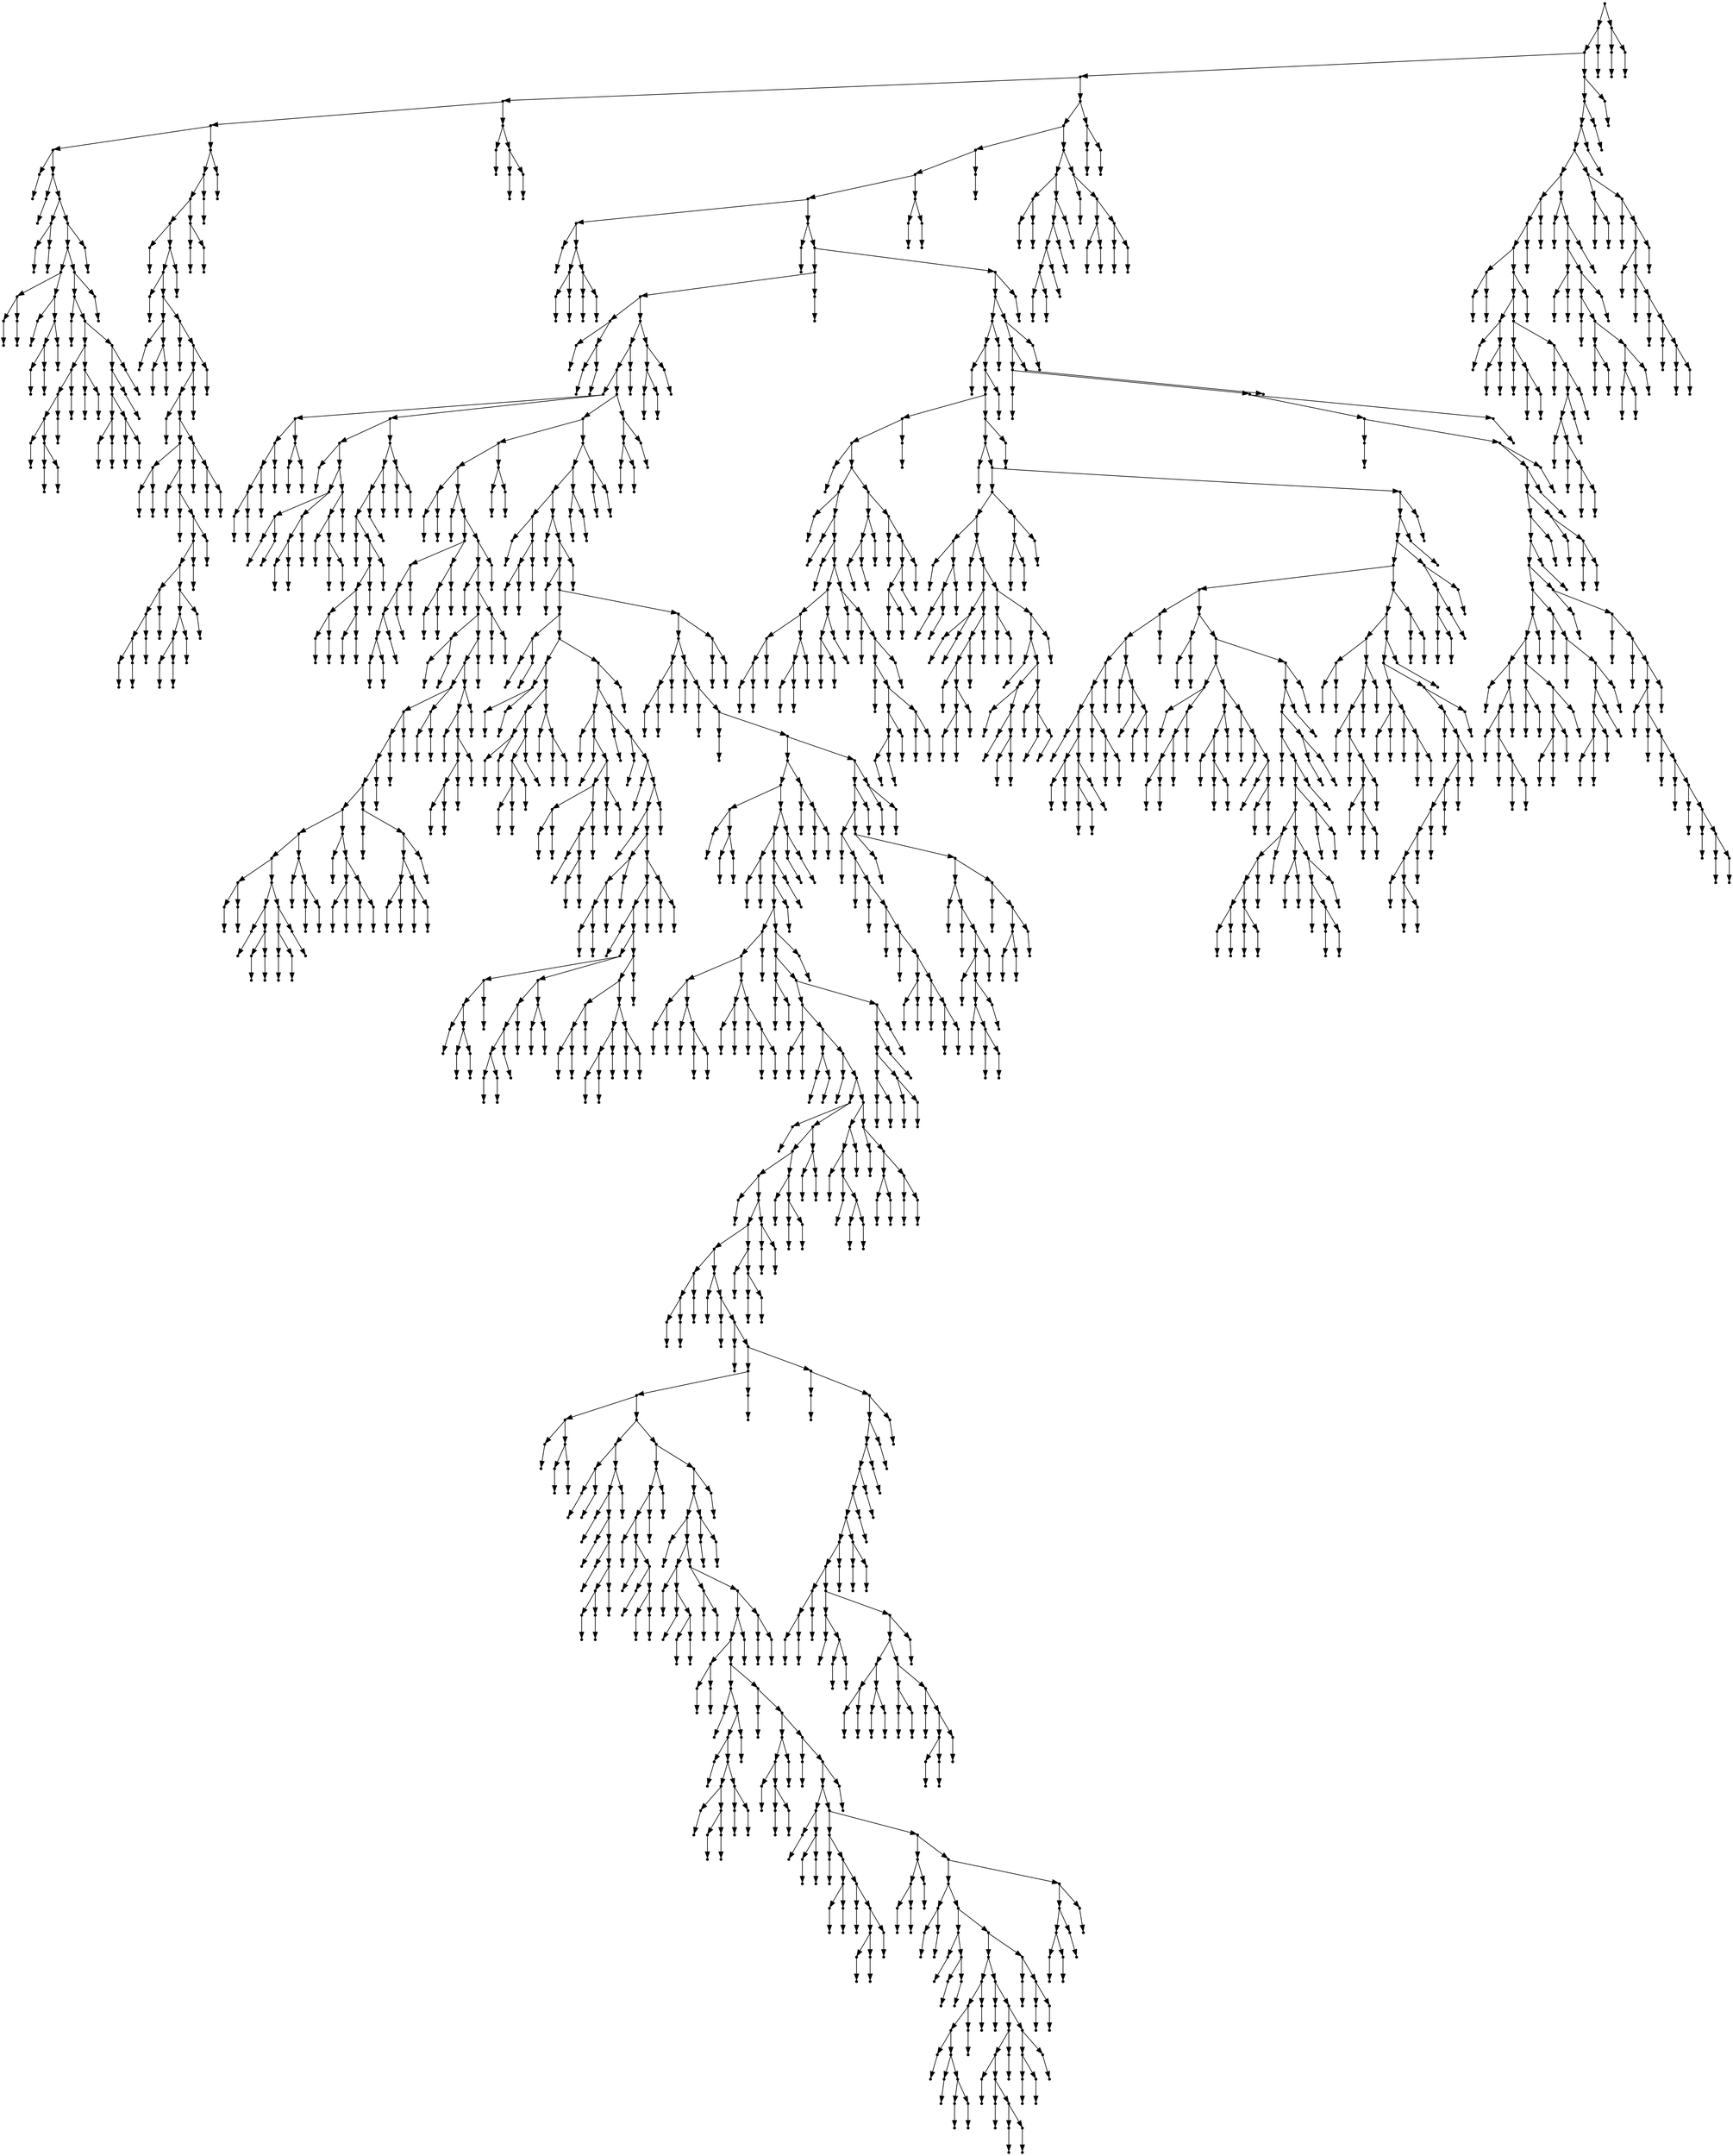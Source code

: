 digraph {
  2080 [shape=point];
  2074 [shape=point];
  2071 [shape=point];
  1945 [shape=point];
  178 [shape=point];
  169 [shape=point];
  76 [shape=point];
  1 [shape=point];
  0 [shape=point];
  75 [shape=point];
  3 [shape=point];
  2 [shape=point];
  74 [shape=point];
  8 [shape=point];
  5 [shape=point];
  4 [shape=point];
  7 [shape=point];
  6 [shape=point];
  73 [shape=point];
  70 [shape=point];
  25 [shape=point];
  13 [shape=point];
  10 [shape=point];
  9 [shape=point];
  12 [shape=point];
  11 [shape=point];
  24 [shape=point];
  15 [shape=point];
  14 [shape=point];
  23 [shape=point];
  20 [shape=point];
  17 [shape=point];
  16 [shape=point];
  19 [shape=point];
  18 [shape=point];
  22 [shape=point];
  21 [shape=point];
  69 [shape=point];
  66 [shape=point];
  27 [shape=point];
  26 [shape=point];
  65 [shape=point];
  47 [shape=point];
  41 [shape=point];
  38 [shape=point];
  35 [shape=point];
  29 [shape=point];
  28 [shape=point];
  34 [shape=point];
  31 [shape=point];
  30 [shape=point];
  33 [shape=point];
  32 [shape=point];
  37 [shape=point];
  36 [shape=point];
  40 [shape=point];
  39 [shape=point];
  46 [shape=point];
  43 [shape=point];
  42 [shape=point];
  45 [shape=point];
  44 [shape=point];
  64 [shape=point];
  61 [shape=point];
  58 [shape=point];
  52 [shape=point];
  49 [shape=point];
  48 [shape=point];
  51 [shape=point];
  50 [shape=point];
  57 [shape=point];
  54 [shape=point];
  53 [shape=point];
  56 [shape=point];
  55 [shape=point];
  60 [shape=point];
  59 [shape=point];
  63 [shape=point];
  62 [shape=point];
  68 [shape=point];
  67 [shape=point];
  72 [shape=point];
  71 [shape=point];
  168 [shape=point];
  165 [shape=point];
  162 [shape=point];
  156 [shape=point];
  78 [shape=point];
  77 [shape=point];
  155 [shape=point];
  152 [shape=point];
  80 [shape=point];
  79 [shape=point];
  151 [shape=point];
  88 [shape=point];
  82 [shape=point];
  81 [shape=point];
  87 [shape=point];
  84 [shape=point];
  83 [shape=point];
  86 [shape=point];
  85 [shape=point];
  150 [shape=point];
  90 [shape=point];
  89 [shape=point];
  149 [shape=point];
  146 [shape=point];
  143 [shape=point];
  92 [shape=point];
  91 [shape=point];
  142 [shape=point];
  133 [shape=point];
  97 [shape=point];
  94 [shape=point];
  93 [shape=point];
  96 [shape=point];
  95 [shape=point];
  132 [shape=point];
  99 [shape=point];
  98 [shape=point];
  131 [shape=point];
  101 [shape=point];
  100 [shape=point];
  130 [shape=point];
  127 [shape=point];
  124 [shape=point];
  112 [shape=point];
  109 [shape=point];
  106 [shape=point];
  103 [shape=point];
  102 [shape=point];
  105 [shape=point];
  104 [shape=point];
  108 [shape=point];
  107 [shape=point];
  111 [shape=point];
  110 [shape=point];
  123 [shape=point];
  120 [shape=point];
  117 [shape=point];
  114 [shape=point];
  113 [shape=point];
  116 [shape=point];
  115 [shape=point];
  119 [shape=point];
  118 [shape=point];
  122 [shape=point];
  121 [shape=point];
  126 [shape=point];
  125 [shape=point];
  129 [shape=point];
  128 [shape=point];
  141 [shape=point];
  135 [shape=point];
  134 [shape=point];
  140 [shape=point];
  137 [shape=point];
  136 [shape=point];
  139 [shape=point];
  138 [shape=point];
  145 [shape=point];
  144 [shape=point];
  148 [shape=point];
  147 [shape=point];
  154 [shape=point];
  153 [shape=point];
  161 [shape=point];
  158 [shape=point];
  157 [shape=point];
  160 [shape=point];
  159 [shape=point];
  164 [shape=point];
  163 [shape=point];
  167 [shape=point];
  166 [shape=point];
  177 [shape=point];
  171 [shape=point];
  170 [shape=point];
  176 [shape=point];
  173 [shape=point];
  172 [shape=point];
  175 [shape=point];
  174 [shape=point];
  1944 [shape=point];
  1938 [shape=point];
  1902 [shape=point];
  1899 [shape=point];
  1893 [shape=point];
  192 [shape=point];
  180 [shape=point];
  179 [shape=point];
  191 [shape=point];
  185 [shape=point];
  182 [shape=point];
  181 [shape=point];
  184 [shape=point];
  183 [shape=point];
  190 [shape=point];
  187 [shape=point];
  186 [shape=point];
  189 [shape=point];
  188 [shape=point];
  1892 [shape=point];
  194 [shape=point];
  193 [shape=point];
  1891 [shape=point];
  1312 [shape=point];
  1309 [shape=point];
  202 [shape=point];
  196 [shape=point];
  195 [shape=point];
  201 [shape=point];
  198 [shape=point];
  197 [shape=point];
  200 [shape=point];
  199 [shape=point];
  1308 [shape=point];
  1299 [shape=point];
  1296 [shape=point];
  282 [shape=point];
  219 [shape=point];
  213 [shape=point];
  210 [shape=point];
  207 [shape=point];
  204 [shape=point];
  203 [shape=point];
  206 [shape=point];
  205 [shape=point];
  209 [shape=point];
  208 [shape=point];
  212 [shape=point];
  211 [shape=point];
  218 [shape=point];
  215 [shape=point];
  214 [shape=point];
  217 [shape=point];
  216 [shape=point];
  281 [shape=point];
  248 [shape=point];
  221 [shape=point];
  220 [shape=point];
  247 [shape=point];
  235 [shape=point];
  226 [shape=point];
  223 [shape=point];
  222 [shape=point];
  225 [shape=point];
  224 [shape=point];
  234 [shape=point];
  231 [shape=point];
  228 [shape=point];
  227 [shape=point];
  230 [shape=point];
  229 [shape=point];
  233 [shape=point];
  232 [shape=point];
  246 [shape=point];
  243 [shape=point];
  237 [shape=point];
  236 [shape=point];
  242 [shape=point];
  239 [shape=point];
  238 [shape=point];
  241 [shape=point];
  240 [shape=point];
  245 [shape=point];
  244 [shape=point];
  280 [shape=point];
  274 [shape=point];
  271 [shape=point];
  268 [shape=point];
  250 [shape=point];
  249 [shape=point];
  267 [shape=point];
  264 [shape=point];
  261 [shape=point];
  255 [shape=point];
  252 [shape=point];
  251 [shape=point];
  254 [shape=point];
  253 [shape=point];
  260 [shape=point];
  257 [shape=point];
  256 [shape=point];
  259 [shape=point];
  258 [shape=point];
  263 [shape=point];
  262 [shape=point];
  266 [shape=point];
  265 [shape=point];
  270 [shape=point];
  269 [shape=point];
  273 [shape=point];
  272 [shape=point];
  279 [shape=point];
  276 [shape=point];
  275 [shape=point];
  278 [shape=point];
  277 [shape=point];
  1295 [shape=point];
  1286 [shape=point];
  440 [shape=point];
  434 [shape=point];
  287 [shape=point];
  284 [shape=point];
  283 [shape=point];
  286 [shape=point];
  285 [shape=point];
  433 [shape=point];
  289 [shape=point];
  288 [shape=point];
  432 [shape=point];
  312 [shape=point];
  303 [shape=point];
  300 [shape=point];
  297 [shape=point];
  294 [shape=point];
  291 [shape=point];
  290 [shape=point];
  293 [shape=point];
  292 [shape=point];
  296 [shape=point];
  295 [shape=point];
  299 [shape=point];
  298 [shape=point];
  302 [shape=point];
  301 [shape=point];
  311 [shape=point];
  308 [shape=point];
  305 [shape=point];
  304 [shape=point];
  307 [shape=point];
  306 [shape=point];
  310 [shape=point];
  309 [shape=point];
  431 [shape=point];
  428 [shape=point];
  314 [shape=point];
  313 [shape=point];
  427 [shape=point];
  421 [shape=point];
  319 [shape=point];
  316 [shape=point];
  315 [shape=point];
  318 [shape=point];
  317 [shape=point];
  420 [shape=point];
  417 [shape=point];
  399 [shape=point];
  393 [shape=point];
  390 [shape=point];
  387 [shape=point];
  384 [shape=point];
  366 [shape=point];
  351 [shape=point];
  342 [shape=point];
  324 [shape=point];
  321 [shape=point];
  320 [shape=point];
  323 [shape=point];
  322 [shape=point];
  341 [shape=point];
  332 [shape=point];
  326 [shape=point];
  325 [shape=point];
  331 [shape=point];
  328 [shape=point];
  327 [shape=point];
  330 [shape=point];
  329 [shape=point];
  340 [shape=point];
  337 [shape=point];
  334 [shape=point];
  333 [shape=point];
  336 [shape=point];
  335 [shape=point];
  339 [shape=point];
  338 [shape=point];
  350 [shape=point];
  344 [shape=point];
  343 [shape=point];
  349 [shape=point];
  346 [shape=point];
  345 [shape=point];
  348 [shape=point];
  347 [shape=point];
  365 [shape=point];
  353 [shape=point];
  352 [shape=point];
  364 [shape=point];
  358 [shape=point];
  355 [shape=point];
  354 [shape=point];
  357 [shape=point];
  356 [shape=point];
  363 [shape=point];
  360 [shape=point];
  359 [shape=point];
  362 [shape=point];
  361 [shape=point];
  383 [shape=point];
  368 [shape=point];
  367 [shape=point];
  382 [shape=point];
  379 [shape=point];
  373 [shape=point];
  370 [shape=point];
  369 [shape=point];
  372 [shape=point];
  371 [shape=point];
  378 [shape=point];
  375 [shape=point];
  374 [shape=point];
  377 [shape=point];
  376 [shape=point];
  381 [shape=point];
  380 [shape=point];
  386 [shape=point];
  385 [shape=point];
  389 [shape=point];
  388 [shape=point];
  392 [shape=point];
  391 [shape=point];
  398 [shape=point];
  395 [shape=point];
  394 [shape=point];
  397 [shape=point];
  396 [shape=point];
  416 [shape=point];
  413 [shape=point];
  401 [shape=point];
  400 [shape=point];
  412 [shape=point];
  409 [shape=point];
  406 [shape=point];
  403 [shape=point];
  402 [shape=point];
  405 [shape=point];
  404 [shape=point];
  408 [shape=point];
  407 [shape=point];
  411 [shape=point];
  410 [shape=point];
  415 [shape=point];
  414 [shape=point];
  419 [shape=point];
  418 [shape=point];
  426 [shape=point];
  423 [shape=point];
  422 [shape=point];
  425 [shape=point];
  424 [shape=point];
  430 [shape=point];
  429 [shape=point];
  439 [shape=point];
  436 [shape=point];
  435 [shape=point];
  438 [shape=point];
  437 [shape=point];
  1285 [shape=point];
  1279 [shape=point];
  1273 [shape=point];
  451 [shape=point];
  442 [shape=point];
  441 [shape=point];
  450 [shape=point];
  447 [shape=point];
  444 [shape=point];
  443 [shape=point];
  446 [shape=point];
  445 [shape=point];
  449 [shape=point];
  448 [shape=point];
  1272 [shape=point];
  453 [shape=point];
  452 [shape=point];
  1271 [shape=point];
  1268 [shape=point];
  455 [shape=point];
  454 [shape=point];
  1267 [shape=point];
  622 [shape=point];
  460 [shape=point];
  457 [shape=point];
  456 [shape=point];
  459 [shape=point];
  458 [shape=point];
  621 [shape=point];
  492 [shape=point];
  465 [shape=point];
  462 [shape=point];
  461 [shape=point];
  464 [shape=point];
  463 [shape=point];
  491 [shape=point];
  482 [shape=point];
  470 [shape=point];
  467 [shape=point];
  466 [shape=point];
  469 [shape=point];
  468 [shape=point];
  481 [shape=point];
  478 [shape=point];
  475 [shape=point];
  472 [shape=point];
  471 [shape=point];
  474 [shape=point];
  473 [shape=point];
  477 [shape=point];
  476 [shape=point];
  480 [shape=point];
  479 [shape=point];
  490 [shape=point];
  484 [shape=point];
  483 [shape=point];
  489 [shape=point];
  486 [shape=point];
  485 [shape=point];
  488 [shape=point];
  487 [shape=point];
  620 [shape=point];
  617 [shape=point];
  521 [shape=point];
  494 [shape=point];
  493 [shape=point];
  520 [shape=point];
  496 [shape=point];
  495 [shape=point];
  519 [shape=point];
  513 [shape=point];
  501 [shape=point];
  498 [shape=point];
  497 [shape=point];
  500 [shape=point];
  499 [shape=point];
  512 [shape=point];
  509 [shape=point];
  503 [shape=point];
  502 [shape=point];
  508 [shape=point];
  505 [shape=point];
  504 [shape=point];
  507 [shape=point];
  506 [shape=point];
  511 [shape=point];
  510 [shape=point];
  518 [shape=point];
  515 [shape=point];
  514 [shape=point];
  517 [shape=point];
  516 [shape=point];
  616 [shape=point];
  523 [shape=point];
  522 [shape=point];
  615 [shape=point];
  525 [shape=point];
  524 [shape=point];
  614 [shape=point];
  527 [shape=point];
  526 [shape=point];
  613 [shape=point];
  610 [shape=point];
  529 [shape=point];
  528 [shape=point];
  609 [shape=point];
  540 [shape=point];
  537 [shape=point];
  534 [shape=point];
  531 [shape=point];
  530 [shape=point];
  533 [shape=point];
  532 [shape=point];
  536 [shape=point];
  535 [shape=point];
  539 [shape=point];
  538 [shape=point];
  608 [shape=point];
  602 [shape=point];
  599 [shape=point];
  542 [shape=point];
  541 [shape=point];
  598 [shape=point];
  571 [shape=point];
  553 [shape=point];
  550 [shape=point];
  544 [shape=point];
  543 [shape=point];
  549 [shape=point];
  546 [shape=point];
  545 [shape=point];
  548 [shape=point];
  547 [shape=point];
  552 [shape=point];
  551 [shape=point];
  570 [shape=point];
  564 [shape=point];
  561 [shape=point];
  558 [shape=point];
  555 [shape=point];
  554 [shape=point];
  557 [shape=point];
  556 [shape=point];
  560 [shape=point];
  559 [shape=point];
  563 [shape=point];
  562 [shape=point];
  569 [shape=point];
  566 [shape=point];
  565 [shape=point];
  568 [shape=point];
  567 [shape=point];
  597 [shape=point];
  594 [shape=point];
  579 [shape=point];
  576 [shape=point];
  573 [shape=point];
  572 [shape=point];
  575 [shape=point];
  574 [shape=point];
  578 [shape=point];
  577 [shape=point];
  593 [shape=point];
  587 [shape=point];
  584 [shape=point];
  581 [shape=point];
  580 [shape=point];
  583 [shape=point];
  582 [shape=point];
  586 [shape=point];
  585 [shape=point];
  592 [shape=point];
  589 [shape=point];
  588 [shape=point];
  591 [shape=point];
  590 [shape=point];
  596 [shape=point];
  595 [shape=point];
  601 [shape=point];
  600 [shape=point];
  607 [shape=point];
  604 [shape=point];
  603 [shape=point];
  606 [shape=point];
  605 [shape=point];
  612 [shape=point];
  611 [shape=point];
  619 [shape=point];
  618 [shape=point];
  1266 [shape=point];
  1260 [shape=point];
  630 [shape=point];
  627 [shape=point];
  624 [shape=point];
  623 [shape=point];
  626 [shape=point];
  625 [shape=point];
  629 [shape=point];
  628 [shape=point];
  1259 [shape=point];
  632 [shape=point];
  631 [shape=point];
  1258 [shape=point];
  634 [shape=point];
  633 [shape=point];
  1257 [shape=point];
  636 [shape=point];
  635 [shape=point];
  1256 [shape=point];
  1178 [shape=point];
  1169 [shape=point];
  644 [shape=point];
  638 [shape=point];
  637 [shape=point];
  643 [shape=point];
  640 [shape=point];
  639 [shape=point];
  642 [shape=point];
  641 [shape=point];
  1168 [shape=point];
  1162 [shape=point];
  649 [shape=point];
  646 [shape=point];
  645 [shape=point];
  648 [shape=point];
  647 [shape=point];
  1161 [shape=point];
  1158 [shape=point];
  1155 [shape=point];
  681 [shape=point];
  678 [shape=point];
  663 [shape=point];
  654 [shape=point];
  651 [shape=point];
  650 [shape=point];
  653 [shape=point];
  652 [shape=point];
  662 [shape=point];
  656 [shape=point];
  655 [shape=point];
  661 [shape=point];
  658 [shape=point];
  657 [shape=point];
  660 [shape=point];
  659 [shape=point];
  677 [shape=point];
  668 [shape=point];
  665 [shape=point];
  664 [shape=point];
  667 [shape=point];
  666 [shape=point];
  676 [shape=point];
  670 [shape=point];
  669 [shape=point];
  675 [shape=point];
  672 [shape=point];
  671 [shape=point];
  674 [shape=point];
  673 [shape=point];
  680 [shape=point];
  679 [shape=point];
  1154 [shape=point];
  1151 [shape=point];
  686 [shape=point];
  683 [shape=point];
  682 [shape=point];
  685 [shape=point];
  684 [shape=point];
  1150 [shape=point];
  1132 [shape=point];
  691 [shape=point];
  688 [shape=point];
  687 [shape=point];
  690 [shape=point];
  689 [shape=point];
  1131 [shape=point];
  696 [shape=point];
  693 [shape=point];
  692 [shape=point];
  695 [shape=point];
  694 [shape=point];
  1130 [shape=point];
  698 [shape=point];
  697 [shape=point];
  1129 [shape=point];
  1099 [shape=point];
  700 [shape=point];
  699 [shape=point];
  1098 [shape=point];
  1092 [shape=point];
  1083 [shape=point];
  702 [shape=point];
  701 [shape=point];
  1082 [shape=point];
  1076 [shape=point];
  1067 [shape=point];
  710 [shape=point];
  707 [shape=point];
  704 [shape=point];
  703 [shape=point];
  706 [shape=point];
  705 [shape=point];
  709 [shape=point];
  708 [shape=point];
  1066 [shape=point];
  712 [shape=point];
  711 [shape=point];
  1065 [shape=point];
  714 [shape=point];
  713 [shape=point];
  1064 [shape=point];
  716 [shape=point];
  715 [shape=point];
  1063 [shape=point];
  985 [shape=point];
  982 [shape=point];
  724 [shape=point];
  718 [shape=point];
  717 [shape=point];
  723 [shape=point];
  720 [shape=point];
  719 [shape=point];
  722 [shape=point];
  721 [shape=point];
  981 [shape=point];
  750 [shape=point];
  729 [shape=point];
  726 [shape=point];
  725 [shape=point];
  728 [shape=point];
  727 [shape=point];
  749 [shape=point];
  746 [shape=point];
  731 [shape=point];
  730 [shape=point];
  745 [shape=point];
  733 [shape=point];
  732 [shape=point];
  744 [shape=point];
  735 [shape=point];
  734 [shape=point];
  743 [shape=point];
  740 [shape=point];
  737 [shape=point];
  736 [shape=point];
  739 [shape=point];
  738 [shape=point];
  742 [shape=point];
  741 [shape=point];
  748 [shape=point];
  747 [shape=point];
  980 [shape=point];
  770 [shape=point];
  767 [shape=point];
  764 [shape=point];
  752 [shape=point];
  751 [shape=point];
  763 [shape=point];
  754 [shape=point];
  753 [shape=point];
  762 [shape=point];
  756 [shape=point];
  755 [shape=point];
  761 [shape=point];
  758 [shape=point];
  757 [shape=point];
  760 [shape=point];
  759 [shape=point];
  766 [shape=point];
  765 [shape=point];
  769 [shape=point];
  768 [shape=point];
  979 [shape=point];
  976 [shape=point];
  970 [shape=point];
  772 [shape=point];
  771 [shape=point];
  969 [shape=point];
  783 [shape=point];
  774 [shape=point];
  773 [shape=point];
  782 [shape=point];
  776 [shape=point];
  775 [shape=point];
  781 [shape=point];
  778 [shape=point];
  777 [shape=point];
  780 [shape=point];
  779 [shape=point];
  968 [shape=point];
  788 [shape=point];
  785 [shape=point];
  784 [shape=point];
  787 [shape=point];
  786 [shape=point];
  967 [shape=point];
  961 [shape=point];
  958 [shape=point];
  793 [shape=point];
  790 [shape=point];
  789 [shape=point];
  792 [shape=point];
  791 [shape=point];
  957 [shape=point];
  816 [shape=point];
  795 [shape=point];
  794 [shape=point];
  815 [shape=point];
  812 [shape=point];
  797 [shape=point];
  796 [shape=point];
  811 [shape=point];
  805 [shape=point];
  799 [shape=point];
  798 [shape=point];
  804 [shape=point];
  801 [shape=point];
  800 [shape=point];
  803 [shape=point];
  802 [shape=point];
  810 [shape=point];
  807 [shape=point];
  806 [shape=point];
  809 [shape=point];
  808 [shape=point];
  814 [shape=point];
  813 [shape=point];
  956 [shape=point];
  818 [shape=point];
  817 [shape=point];
  955 [shape=point];
  829 [shape=point];
  826 [shape=point];
  820 [shape=point];
  819 [shape=point];
  825 [shape=point];
  822 [shape=point];
  821 [shape=point];
  824 [shape=point];
  823 [shape=point];
  828 [shape=point];
  827 [shape=point];
  954 [shape=point];
  831 [shape=point];
  830 [shape=point];
  953 [shape=point];
  950 [shape=point];
  839 [shape=point];
  833 [shape=point];
  832 [shape=point];
  838 [shape=point];
  835 [shape=point];
  834 [shape=point];
  837 [shape=point];
  836 [shape=point];
  949 [shape=point];
  859 [shape=point];
  841 [shape=point];
  840 [shape=point];
  858 [shape=point];
  846 [shape=point];
  843 [shape=point];
  842 [shape=point];
  845 [shape=point];
  844 [shape=point];
  857 [shape=point];
  848 [shape=point];
  847 [shape=point];
  856 [shape=point];
  853 [shape=point];
  850 [shape=point];
  849 [shape=point];
  852 [shape=point];
  851 [shape=point];
  855 [shape=point];
  854 [shape=point];
  948 [shape=point];
  867 [shape=point];
  864 [shape=point];
  861 [shape=point];
  860 [shape=point];
  863 [shape=point];
  862 [shape=point];
  866 [shape=point];
  865 [shape=point];
  947 [shape=point];
  935 [shape=point];
  872 [shape=point];
  869 [shape=point];
  868 [shape=point];
  871 [shape=point];
  870 [shape=point];
  934 [shape=point];
  880 [shape=point];
  874 [shape=point];
  873 [shape=point];
  879 [shape=point];
  876 [shape=point];
  875 [shape=point];
  878 [shape=point];
  877 [shape=point];
  933 [shape=point];
  924 [shape=point];
  897 [shape=point];
  894 [shape=point];
  891 [shape=point];
  882 [shape=point];
  881 [shape=point];
  890 [shape=point];
  884 [shape=point];
  883 [shape=point];
  889 [shape=point];
  886 [shape=point];
  885 [shape=point];
  888 [shape=point];
  887 [shape=point];
  893 [shape=point];
  892 [shape=point];
  896 [shape=point];
  895 [shape=point];
  923 [shape=point];
  899 [shape=point];
  898 [shape=point];
  922 [shape=point];
  913 [shape=point];
  910 [shape=point];
  901 [shape=point];
  900 [shape=point];
  909 [shape=point];
  903 [shape=point];
  902 [shape=point];
  908 [shape=point];
  905 [shape=point];
  904 [shape=point];
  907 [shape=point];
  906 [shape=point];
  912 [shape=point];
  911 [shape=point];
  921 [shape=point];
  918 [shape=point];
  915 [shape=point];
  914 [shape=point];
  917 [shape=point];
  916 [shape=point];
  920 [shape=point];
  919 [shape=point];
  932 [shape=point];
  926 [shape=point];
  925 [shape=point];
  931 [shape=point];
  928 [shape=point];
  927 [shape=point];
  930 [shape=point];
  929 [shape=point];
  946 [shape=point];
  943 [shape=point];
  940 [shape=point];
  937 [shape=point];
  936 [shape=point];
  939 [shape=point];
  938 [shape=point];
  942 [shape=point];
  941 [shape=point];
  945 [shape=point];
  944 [shape=point];
  952 [shape=point];
  951 [shape=point];
  960 [shape=point];
  959 [shape=point];
  966 [shape=point];
  963 [shape=point];
  962 [shape=point];
  965 [shape=point];
  964 [shape=point];
  975 [shape=point];
  972 [shape=point];
  971 [shape=point];
  974 [shape=point];
  973 [shape=point];
  978 [shape=point];
  977 [shape=point];
  984 [shape=point];
  983 [shape=point];
  1062 [shape=point];
  987 [shape=point];
  986 [shape=point];
  1061 [shape=point];
  1058 [shape=point];
  1055 [shape=point];
  1052 [shape=point];
  1049 [shape=point];
  1046 [shape=point];
  1040 [shape=point];
  1037 [shape=point];
  995 [shape=point];
  992 [shape=point];
  989 [shape=point];
  988 [shape=point];
  991 [shape=point];
  990 [shape=point];
  994 [shape=point];
  993 [shape=point];
  1036 [shape=point];
  1003 [shape=point];
  997 [shape=point];
  996 [shape=point];
  1002 [shape=point];
  999 [shape=point];
  998 [shape=point];
  1001 [shape=point];
  1000 [shape=point];
  1035 [shape=point];
  1032 [shape=point];
  1014 [shape=point];
  1008 [shape=point];
  1005 [shape=point];
  1004 [shape=point];
  1007 [shape=point];
  1006 [shape=point];
  1013 [shape=point];
  1010 [shape=point];
  1009 [shape=point];
  1012 [shape=point];
  1011 [shape=point];
  1031 [shape=point];
  1019 [shape=point];
  1016 [shape=point];
  1015 [shape=point];
  1018 [shape=point];
  1017 [shape=point];
  1030 [shape=point];
  1021 [shape=point];
  1020 [shape=point];
  1029 [shape=point];
  1026 [shape=point];
  1023 [shape=point];
  1022 [shape=point];
  1025 [shape=point];
  1024 [shape=point];
  1028 [shape=point];
  1027 [shape=point];
  1034 [shape=point];
  1033 [shape=point];
  1039 [shape=point];
  1038 [shape=point];
  1045 [shape=point];
  1042 [shape=point];
  1041 [shape=point];
  1044 [shape=point];
  1043 [shape=point];
  1048 [shape=point];
  1047 [shape=point];
  1051 [shape=point];
  1050 [shape=point];
  1054 [shape=point];
  1053 [shape=point];
  1057 [shape=point];
  1056 [shape=point];
  1060 [shape=point];
  1059 [shape=point];
  1075 [shape=point];
  1069 [shape=point];
  1068 [shape=point];
  1074 [shape=point];
  1071 [shape=point];
  1070 [shape=point];
  1073 [shape=point];
  1072 [shape=point];
  1081 [shape=point];
  1078 [shape=point];
  1077 [shape=point];
  1080 [shape=point];
  1079 [shape=point];
  1091 [shape=point];
  1085 [shape=point];
  1084 [shape=point];
  1090 [shape=point];
  1087 [shape=point];
  1086 [shape=point];
  1089 [shape=point];
  1088 [shape=point];
  1097 [shape=point];
  1094 [shape=point];
  1093 [shape=point];
  1096 [shape=point];
  1095 [shape=point];
  1128 [shape=point];
  1113 [shape=point];
  1110 [shape=point];
  1101 [shape=point];
  1100 [shape=point];
  1109 [shape=point];
  1103 [shape=point];
  1102 [shape=point];
  1108 [shape=point];
  1105 [shape=point];
  1104 [shape=point];
  1107 [shape=point];
  1106 [shape=point];
  1112 [shape=point];
  1111 [shape=point];
  1127 [shape=point];
  1115 [shape=point];
  1114 [shape=point];
  1126 [shape=point];
  1120 [shape=point];
  1117 [shape=point];
  1116 [shape=point];
  1119 [shape=point];
  1118 [shape=point];
  1125 [shape=point];
  1122 [shape=point];
  1121 [shape=point];
  1124 [shape=point];
  1123 [shape=point];
  1149 [shape=point];
  1146 [shape=point];
  1143 [shape=point];
  1137 [shape=point];
  1134 [shape=point];
  1133 [shape=point];
  1136 [shape=point];
  1135 [shape=point];
  1142 [shape=point];
  1139 [shape=point];
  1138 [shape=point];
  1141 [shape=point];
  1140 [shape=point];
  1145 [shape=point];
  1144 [shape=point];
  1148 [shape=point];
  1147 [shape=point];
  1153 [shape=point];
  1152 [shape=point];
  1157 [shape=point];
  1156 [shape=point];
  1160 [shape=point];
  1159 [shape=point];
  1167 [shape=point];
  1164 [shape=point];
  1163 [shape=point];
  1166 [shape=point];
  1165 [shape=point];
  1177 [shape=point];
  1171 [shape=point];
  1170 [shape=point];
  1176 [shape=point];
  1173 [shape=point];
  1172 [shape=point];
  1175 [shape=point];
  1174 [shape=point];
  1255 [shape=point];
  1249 [shape=point];
  1246 [shape=point];
  1207 [shape=point];
  1180 [shape=point];
  1179 [shape=point];
  1206 [shape=point];
  1182 [shape=point];
  1181 [shape=point];
  1205 [shape=point];
  1184 [shape=point];
  1183 [shape=point];
  1204 [shape=point];
  1186 [shape=point];
  1185 [shape=point];
  1203 [shape=point];
  1188 [shape=point];
  1187 [shape=point];
  1202 [shape=point];
  1193 [shape=point];
  1190 [shape=point];
  1189 [shape=point];
  1192 [shape=point];
  1191 [shape=point];
  1201 [shape=point];
  1195 [shape=point];
  1194 [shape=point];
  1200 [shape=point];
  1197 [shape=point];
  1196 [shape=point];
  1199 [shape=point];
  1198 [shape=point];
  1245 [shape=point];
  1209 [shape=point];
  1208 [shape=point];
  1244 [shape=point];
  1232 [shape=point];
  1211 [shape=point];
  1210 [shape=point];
  1231 [shape=point];
  1213 [shape=point];
  1212 [shape=point];
  1230 [shape=point];
  1227 [shape=point];
  1215 [shape=point];
  1214 [shape=point];
  1226 [shape=point];
  1223 [shape=point];
  1217 [shape=point];
  1216 [shape=point];
  1222 [shape=point];
  1219 [shape=point];
  1218 [shape=point];
  1221 [shape=point];
  1220 [shape=point];
  1225 [shape=point];
  1224 [shape=point];
  1229 [shape=point];
  1228 [shape=point];
  1243 [shape=point];
  1234 [shape=point];
  1233 [shape=point];
  1242 [shape=point];
  1239 [shape=point];
  1236 [shape=point];
  1235 [shape=point];
  1238 [shape=point];
  1237 [shape=point];
  1241 [shape=point];
  1240 [shape=point];
  1248 [shape=point];
  1247 [shape=point];
  1254 [shape=point];
  1251 [shape=point];
  1250 [shape=point];
  1253 [shape=point];
  1252 [shape=point];
  1265 [shape=point];
  1262 [shape=point];
  1261 [shape=point];
  1264 [shape=point];
  1263 [shape=point];
  1270 [shape=point];
  1269 [shape=point];
  1278 [shape=point];
  1275 [shape=point];
  1274 [shape=point];
  1277 [shape=point];
  1276 [shape=point];
  1284 [shape=point];
  1281 [shape=point];
  1280 [shape=point];
  1283 [shape=point];
  1282 [shape=point];
  1294 [shape=point];
  1291 [shape=point];
  1288 [shape=point];
  1287 [shape=point];
  1290 [shape=point];
  1289 [shape=point];
  1293 [shape=point];
  1292 [shape=point];
  1298 [shape=point];
  1297 [shape=point];
  1307 [shape=point];
  1304 [shape=point];
  1301 [shape=point];
  1300 [shape=point];
  1303 [shape=point];
  1302 [shape=point];
  1306 [shape=point];
  1305 [shape=point];
  1311 [shape=point];
  1310 [shape=point];
  1890 [shape=point];
  1887 [shape=point];
  1755 [shape=point];
  1752 [shape=point];
  1314 [shape=point];
  1313 [shape=point];
  1751 [shape=point];
  1748 [shape=point];
  1406 [shape=point];
  1403 [shape=point];
  1316 [shape=point];
  1315 [shape=point];
  1402 [shape=point];
  1378 [shape=point];
  1318 [shape=point];
  1317 [shape=point];
  1377 [shape=point];
  1320 [shape=point];
  1319 [shape=point];
  1376 [shape=point];
  1322 [shape=point];
  1321 [shape=point];
  1375 [shape=point];
  1348 [shape=point];
  1339 [shape=point];
  1330 [shape=point];
  1327 [shape=point];
  1324 [shape=point];
  1323 [shape=point];
  1326 [shape=point];
  1325 [shape=point];
  1329 [shape=point];
  1328 [shape=point];
  1338 [shape=point];
  1335 [shape=point];
  1332 [shape=point];
  1331 [shape=point];
  1334 [shape=point];
  1333 [shape=point];
  1337 [shape=point];
  1336 [shape=point];
  1347 [shape=point];
  1344 [shape=point];
  1341 [shape=point];
  1340 [shape=point];
  1343 [shape=point];
  1342 [shape=point];
  1346 [shape=point];
  1345 [shape=point];
  1374 [shape=point];
  1350 [shape=point];
  1349 [shape=point];
  1373 [shape=point];
  1352 [shape=point];
  1351 [shape=point];
  1372 [shape=point];
  1369 [shape=point];
  1354 [shape=point];
  1353 [shape=point];
  1368 [shape=point];
  1362 [shape=point];
  1359 [shape=point];
  1356 [shape=point];
  1355 [shape=point];
  1358 [shape=point];
  1357 [shape=point];
  1361 [shape=point];
  1360 [shape=point];
  1367 [shape=point];
  1364 [shape=point];
  1363 [shape=point];
  1366 [shape=point];
  1365 [shape=point];
  1371 [shape=point];
  1370 [shape=point];
  1401 [shape=point];
  1386 [shape=point];
  1383 [shape=point];
  1380 [shape=point];
  1379 [shape=point];
  1382 [shape=point];
  1381 [shape=point];
  1385 [shape=point];
  1384 [shape=point];
  1400 [shape=point];
  1388 [shape=point];
  1387 [shape=point];
  1399 [shape=point];
  1396 [shape=point];
  1393 [shape=point];
  1390 [shape=point];
  1389 [shape=point];
  1392 [shape=point];
  1391 [shape=point];
  1395 [shape=point];
  1394 [shape=point];
  1398 [shape=point];
  1397 [shape=point];
  1405 [shape=point];
  1404 [shape=point];
  1747 [shape=point];
  1744 [shape=point];
  1408 [shape=point];
  1407 [shape=point];
  1743 [shape=point];
  1488 [shape=point];
  1479 [shape=point];
  1419 [shape=point];
  1410 [shape=point];
  1409 [shape=point];
  1418 [shape=point];
  1415 [shape=point];
  1412 [shape=point];
  1411 [shape=point];
  1414 [shape=point];
  1413 [shape=point];
  1417 [shape=point];
  1416 [shape=point];
  1478 [shape=point];
  1421 [shape=point];
  1420 [shape=point];
  1477 [shape=point];
  1444 [shape=point];
  1426 [shape=point];
  1423 [shape=point];
  1422 [shape=point];
  1425 [shape=point];
  1424 [shape=point];
  1443 [shape=point];
  1440 [shape=point];
  1437 [shape=point];
  1428 [shape=point];
  1427 [shape=point];
  1436 [shape=point];
  1433 [shape=point];
  1430 [shape=point];
  1429 [shape=point];
  1432 [shape=point];
  1431 [shape=point];
  1435 [shape=point];
  1434 [shape=point];
  1439 [shape=point];
  1438 [shape=point];
  1442 [shape=point];
  1441 [shape=point];
  1476 [shape=point];
  1449 [shape=point];
  1446 [shape=point];
  1445 [shape=point];
  1448 [shape=point];
  1447 [shape=point];
  1475 [shape=point];
  1472 [shape=point];
  1451 [shape=point];
  1450 [shape=point];
  1471 [shape=point];
  1462 [shape=point];
  1453 [shape=point];
  1452 [shape=point];
  1461 [shape=point];
  1455 [shape=point];
  1454 [shape=point];
  1460 [shape=point];
  1457 [shape=point];
  1456 [shape=point];
  1459 [shape=point];
  1458 [shape=point];
  1470 [shape=point];
  1464 [shape=point];
  1463 [shape=point];
  1469 [shape=point];
  1466 [shape=point];
  1465 [shape=point];
  1468 [shape=point];
  1467 [shape=point];
  1474 [shape=point];
  1473 [shape=point];
  1487 [shape=point];
  1484 [shape=point];
  1481 [shape=point];
  1480 [shape=point];
  1483 [shape=point];
  1482 [shape=point];
  1486 [shape=point];
  1485 [shape=point];
  1742 [shape=point];
  1739 [shape=point];
  1736 [shape=point];
  1724 [shape=point];
  1640 [shape=point];
  1532 [shape=point];
  1529 [shape=point];
  1517 [shape=point];
  1514 [shape=point];
  1505 [shape=point];
  1490 [shape=point];
  1489 [shape=point];
  1504 [shape=point];
  1495 [shape=point];
  1492 [shape=point];
  1491 [shape=point];
  1494 [shape=point];
  1493 [shape=point];
  1503 [shape=point];
  1500 [shape=point];
  1497 [shape=point];
  1496 [shape=point];
  1499 [shape=point];
  1498 [shape=point];
  1502 [shape=point];
  1501 [shape=point];
  1513 [shape=point];
  1507 [shape=point];
  1506 [shape=point];
  1512 [shape=point];
  1509 [shape=point];
  1508 [shape=point];
  1511 [shape=point];
  1510 [shape=point];
  1516 [shape=point];
  1515 [shape=point];
  1528 [shape=point];
  1519 [shape=point];
  1518 [shape=point];
  1527 [shape=point];
  1521 [shape=point];
  1520 [shape=point];
  1526 [shape=point];
  1523 [shape=point];
  1522 [shape=point];
  1525 [shape=point];
  1524 [shape=point];
  1531 [shape=point];
  1530 [shape=point];
  1639 [shape=point];
  1537 [shape=point];
  1534 [shape=point];
  1533 [shape=point];
  1536 [shape=point];
  1535 [shape=point];
  1638 [shape=point];
  1578 [shape=point];
  1551 [shape=point];
  1539 [shape=point];
  1538 [shape=point];
  1550 [shape=point];
  1547 [shape=point];
  1544 [shape=point];
  1541 [shape=point];
  1540 [shape=point];
  1543 [shape=point];
  1542 [shape=point];
  1546 [shape=point];
  1545 [shape=point];
  1549 [shape=point];
  1548 [shape=point];
  1577 [shape=point];
  1562 [shape=point];
  1559 [shape=point];
  1553 [shape=point];
  1552 [shape=point];
  1558 [shape=point];
  1555 [shape=point];
  1554 [shape=point];
  1557 [shape=point];
  1556 [shape=point];
  1561 [shape=point];
  1560 [shape=point];
  1576 [shape=point];
  1564 [shape=point];
  1563 [shape=point];
  1575 [shape=point];
  1566 [shape=point];
  1565 [shape=point];
  1574 [shape=point];
  1568 [shape=point];
  1567 [shape=point];
  1573 [shape=point];
  1570 [shape=point];
  1569 [shape=point];
  1572 [shape=point];
  1571 [shape=point];
  1637 [shape=point];
  1634 [shape=point];
  1631 [shape=point];
  1625 [shape=point];
  1580 [shape=point];
  1579 [shape=point];
  1624 [shape=point];
  1621 [shape=point];
  1615 [shape=point];
  1597 [shape=point];
  1594 [shape=point];
  1591 [shape=point];
  1585 [shape=point];
  1582 [shape=point];
  1581 [shape=point];
  1584 [shape=point];
  1583 [shape=point];
  1590 [shape=point];
  1587 [shape=point];
  1586 [shape=point];
  1589 [shape=point];
  1588 [shape=point];
  1593 [shape=point];
  1592 [shape=point];
  1596 [shape=point];
  1595 [shape=point];
  1614 [shape=point];
  1602 [shape=point];
  1599 [shape=point];
  1598 [shape=point];
  1601 [shape=point];
  1600 [shape=point];
  1613 [shape=point];
  1610 [shape=point];
  1604 [shape=point];
  1603 [shape=point];
  1609 [shape=point];
  1606 [shape=point];
  1605 [shape=point];
  1608 [shape=point];
  1607 [shape=point];
  1612 [shape=point];
  1611 [shape=point];
  1620 [shape=point];
  1617 [shape=point];
  1616 [shape=point];
  1619 [shape=point];
  1618 [shape=point];
  1623 [shape=point];
  1622 [shape=point];
  1630 [shape=point];
  1627 [shape=point];
  1626 [shape=point];
  1629 [shape=point];
  1628 [shape=point];
  1633 [shape=point];
  1632 [shape=point];
  1636 [shape=point];
  1635 [shape=point];
  1723 [shape=point];
  1717 [shape=point];
  1669 [shape=point];
  1645 [shape=point];
  1642 [shape=point];
  1641 [shape=point];
  1644 [shape=point];
  1643 [shape=point];
  1668 [shape=point];
  1665 [shape=point];
  1662 [shape=point];
  1647 [shape=point];
  1646 [shape=point];
  1661 [shape=point];
  1649 [shape=point];
  1648 [shape=point];
  1660 [shape=point];
  1657 [shape=point];
  1651 [shape=point];
  1650 [shape=point];
  1656 [shape=point];
  1653 [shape=point];
  1652 [shape=point];
  1655 [shape=point];
  1654 [shape=point];
  1659 [shape=point];
  1658 [shape=point];
  1664 [shape=point];
  1663 [shape=point];
  1667 [shape=point];
  1666 [shape=point];
  1716 [shape=point];
  1713 [shape=point];
  1683 [shape=point];
  1674 [shape=point];
  1671 [shape=point];
  1670 [shape=point];
  1673 [shape=point];
  1672 [shape=point];
  1682 [shape=point];
  1676 [shape=point];
  1675 [shape=point];
  1681 [shape=point];
  1678 [shape=point];
  1677 [shape=point];
  1680 [shape=point];
  1679 [shape=point];
  1712 [shape=point];
  1709 [shape=point];
  1685 [shape=point];
  1684 [shape=point];
  1708 [shape=point];
  1705 [shape=point];
  1702 [shape=point];
  1699 [shape=point];
  1696 [shape=point];
  1693 [shape=point];
  1687 [shape=point];
  1686 [shape=point];
  1692 [shape=point];
  1689 [shape=point];
  1688 [shape=point];
  1691 [shape=point];
  1690 [shape=point];
  1695 [shape=point];
  1694 [shape=point];
  1698 [shape=point];
  1697 [shape=point];
  1701 [shape=point];
  1700 [shape=point];
  1704 [shape=point];
  1703 [shape=point];
  1707 [shape=point];
  1706 [shape=point];
  1711 [shape=point];
  1710 [shape=point];
  1715 [shape=point];
  1714 [shape=point];
  1722 [shape=point];
  1719 [shape=point];
  1718 [shape=point];
  1721 [shape=point];
  1720 [shape=point];
  1735 [shape=point];
  1732 [shape=point];
  1729 [shape=point];
  1726 [shape=point];
  1725 [shape=point];
  1728 [shape=point];
  1727 [shape=point];
  1731 [shape=point];
  1730 [shape=point];
  1734 [shape=point];
  1733 [shape=point];
  1738 [shape=point];
  1737 [shape=point];
  1741 [shape=point];
  1740 [shape=point];
  1746 [shape=point];
  1745 [shape=point];
  1750 [shape=point];
  1749 [shape=point];
  1754 [shape=point];
  1753 [shape=point];
  1886 [shape=point];
  1883 [shape=point];
  1880 [shape=point];
  1757 [shape=point];
  1756 [shape=point];
  1879 [shape=point];
  1876 [shape=point];
  1759 [shape=point];
  1758 [shape=point];
  1875 [shape=point];
  1872 [shape=point];
  1869 [shape=point];
  1860 [shape=point];
  1857 [shape=point];
  1854 [shape=point];
  1818 [shape=point];
  1797 [shape=point];
  1794 [shape=point];
  1776 [shape=point];
  1761 [shape=point];
  1760 [shape=point];
  1775 [shape=point];
  1772 [shape=point];
  1763 [shape=point];
  1762 [shape=point];
  1771 [shape=point];
  1765 [shape=point];
  1764 [shape=point];
  1770 [shape=point];
  1767 [shape=point];
  1766 [shape=point];
  1769 [shape=point];
  1768 [shape=point];
  1774 [shape=point];
  1773 [shape=point];
  1793 [shape=point];
  1781 [shape=point];
  1778 [shape=point];
  1777 [shape=point];
  1780 [shape=point];
  1779 [shape=point];
  1792 [shape=point];
  1789 [shape=point];
  1786 [shape=point];
  1783 [shape=point];
  1782 [shape=point];
  1785 [shape=point];
  1784 [shape=point];
  1788 [shape=point];
  1787 [shape=point];
  1791 [shape=point];
  1790 [shape=point];
  1796 [shape=point];
  1795 [shape=point];
  1817 [shape=point];
  1799 [shape=point];
  1798 [shape=point];
  1816 [shape=point];
  1801 [shape=point];
  1800 [shape=point];
  1815 [shape=point];
  1812 [shape=point];
  1809 [shape=point];
  1806 [shape=point];
  1803 [shape=point];
  1802 [shape=point];
  1805 [shape=point];
  1804 [shape=point];
  1808 [shape=point];
  1807 [shape=point];
  1811 [shape=point];
  1810 [shape=point];
  1814 [shape=point];
  1813 [shape=point];
  1853 [shape=point];
  1820 [shape=point];
  1819 [shape=point];
  1852 [shape=point];
  1822 [shape=point];
  1821 [shape=point];
  1851 [shape=point];
  1824 [shape=point];
  1823 [shape=point];
  1850 [shape=point];
  1847 [shape=point];
  1826 [shape=point];
  1825 [shape=point];
  1846 [shape=point];
  1828 [shape=point];
  1827 [shape=point];
  1845 [shape=point];
  1830 [shape=point];
  1829 [shape=point];
  1844 [shape=point];
  1832 [shape=point];
  1831 [shape=point];
  1843 [shape=point];
  1834 [shape=point];
  1833 [shape=point];
  1842 [shape=point];
  1836 [shape=point];
  1835 [shape=point];
  1841 [shape=point];
  1838 [shape=point];
  1837 [shape=point];
  1840 [shape=point];
  1839 [shape=point];
  1849 [shape=point];
  1848 [shape=point];
  1856 [shape=point];
  1855 [shape=point];
  1859 [shape=point];
  1858 [shape=point];
  1868 [shape=point];
  1862 [shape=point];
  1861 [shape=point];
  1867 [shape=point];
  1864 [shape=point];
  1863 [shape=point];
  1866 [shape=point];
  1865 [shape=point];
  1871 [shape=point];
  1870 [shape=point];
  1874 [shape=point];
  1873 [shape=point];
  1878 [shape=point];
  1877 [shape=point];
  1882 [shape=point];
  1881 [shape=point];
  1885 [shape=point];
  1884 [shape=point];
  1889 [shape=point];
  1888 [shape=point];
  1898 [shape=point];
  1895 [shape=point];
  1894 [shape=point];
  1897 [shape=point];
  1896 [shape=point];
  1901 [shape=point];
  1900 [shape=point];
  1937 [shape=point];
  1922 [shape=point];
  1907 [shape=point];
  1904 [shape=point];
  1903 [shape=point];
  1906 [shape=point];
  1905 [shape=point];
  1921 [shape=point];
  1918 [shape=point];
  1915 [shape=point];
  1912 [shape=point];
  1909 [shape=point];
  1908 [shape=point];
  1911 [shape=point];
  1910 [shape=point];
  1914 [shape=point];
  1913 [shape=point];
  1917 [shape=point];
  1916 [shape=point];
  1920 [shape=point];
  1919 [shape=point];
  1936 [shape=point];
  1924 [shape=point];
  1923 [shape=point];
  1935 [shape=point];
  1929 [shape=point];
  1926 [shape=point];
  1925 [shape=point];
  1928 [shape=point];
  1927 [shape=point];
  1934 [shape=point];
  1931 [shape=point];
  1930 [shape=point];
  1933 [shape=point];
  1932 [shape=point];
  1943 [shape=point];
  1940 [shape=point];
  1939 [shape=point];
  1942 [shape=point];
  1941 [shape=point];
  2070 [shape=point];
  2067 [shape=point];
  2064 [shape=point];
  2061 [shape=point];
  2031 [shape=point];
  1998 [shape=point];
  1995 [shape=point];
  1992 [shape=point];
  1950 [shape=point];
  1947 [shape=point];
  1946 [shape=point];
  1949 [shape=point];
  1948 [shape=point];
  1991 [shape=point];
  1988 [shape=point];
  1958 [shape=point];
  1952 [shape=point];
  1951 [shape=point];
  1957 [shape=point];
  1954 [shape=point];
  1953 [shape=point];
  1956 [shape=point];
  1955 [shape=point];
  1987 [shape=point];
  1966 [shape=point];
  1960 [shape=point];
  1959 [shape=point];
  1965 [shape=point];
  1962 [shape=point];
  1961 [shape=point];
  1964 [shape=point];
  1963 [shape=point];
  1986 [shape=point];
  1968 [shape=point];
  1967 [shape=point];
  1985 [shape=point];
  1982 [shape=point];
  1979 [shape=point];
  1970 [shape=point];
  1969 [shape=point];
  1978 [shape=point];
  1972 [shape=point];
  1971 [shape=point];
  1977 [shape=point];
  1974 [shape=point];
  1973 [shape=point];
  1976 [shape=point];
  1975 [shape=point];
  1981 [shape=point];
  1980 [shape=point];
  1984 [shape=point];
  1983 [shape=point];
  1990 [shape=point];
  1989 [shape=point];
  1994 [shape=point];
  1993 [shape=point];
  1997 [shape=point];
  1996 [shape=point];
  2030 [shape=point];
  2000 [shape=point];
  1999 [shape=point];
  2029 [shape=point];
  2026 [shape=point];
  2005 [shape=point];
  2002 [shape=point];
  2001 [shape=point];
  2004 [shape=point];
  2003 [shape=point];
  2025 [shape=point];
  2022 [shape=point];
  2007 [shape=point];
  2006 [shape=point];
  2021 [shape=point];
  2012 [shape=point];
  2009 [shape=point];
  2008 [shape=point];
  2011 [shape=point];
  2010 [shape=point];
  2020 [shape=point];
  2017 [shape=point];
  2014 [shape=point];
  2013 [shape=point];
  2016 [shape=point];
  2015 [shape=point];
  2019 [shape=point];
  2018 [shape=point];
  2024 [shape=point];
  2023 [shape=point];
  2028 [shape=point];
  2027 [shape=point];
  2060 [shape=point];
  2036 [shape=point];
  2033 [shape=point];
  2032 [shape=point];
  2035 [shape=point];
  2034 [shape=point];
  2059 [shape=point];
  2038 [shape=point];
  2037 [shape=point];
  2058 [shape=point];
  2055 [shape=point];
  2040 [shape=point];
  2039 [shape=point];
  2054 [shape=point];
  2042 [shape=point];
  2041 [shape=point];
  2053 [shape=point];
  2044 [shape=point];
  2043 [shape=point];
  2052 [shape=point];
  2046 [shape=point];
  2045 [shape=point];
  2051 [shape=point];
  2048 [shape=point];
  2047 [shape=point];
  2050 [shape=point];
  2049 [shape=point];
  2057 [shape=point];
  2056 [shape=point];
  2063 [shape=point];
  2062 [shape=point];
  2066 [shape=point];
  2065 [shape=point];
  2069 [shape=point];
  2068 [shape=point];
  2073 [shape=point];
  2072 [shape=point];
  2079 [shape=point];
  2076 [shape=point];
  2075 [shape=point];
  2078 [shape=point];
  2077 [shape=point];
2080 -> 2074;
2074 -> 2071;
2071 -> 1945;
1945 -> 178;
178 -> 169;
169 -> 76;
76 -> 1;
1 -> 0;
76 -> 75;
75 -> 3;
3 -> 2;
75 -> 74;
74 -> 8;
8 -> 5;
5 -> 4;
8 -> 7;
7 -> 6;
74 -> 73;
73 -> 70;
70 -> 25;
25 -> 13;
13 -> 10;
10 -> 9;
13 -> 12;
12 -> 11;
25 -> 24;
24 -> 15;
15 -> 14;
24 -> 23;
23 -> 20;
20 -> 17;
17 -> 16;
20 -> 19;
19 -> 18;
23 -> 22;
22 -> 21;
70 -> 69;
69 -> 66;
66 -> 27;
27 -> 26;
66 -> 65;
65 -> 47;
47 -> 41;
41 -> 38;
38 -> 35;
35 -> 29;
29 -> 28;
35 -> 34;
34 -> 31;
31 -> 30;
34 -> 33;
33 -> 32;
38 -> 37;
37 -> 36;
41 -> 40;
40 -> 39;
47 -> 46;
46 -> 43;
43 -> 42;
46 -> 45;
45 -> 44;
65 -> 64;
64 -> 61;
61 -> 58;
58 -> 52;
52 -> 49;
49 -> 48;
52 -> 51;
51 -> 50;
58 -> 57;
57 -> 54;
54 -> 53;
57 -> 56;
56 -> 55;
61 -> 60;
60 -> 59;
64 -> 63;
63 -> 62;
69 -> 68;
68 -> 67;
73 -> 72;
72 -> 71;
169 -> 168;
168 -> 165;
165 -> 162;
162 -> 156;
156 -> 78;
78 -> 77;
156 -> 155;
155 -> 152;
152 -> 80;
80 -> 79;
152 -> 151;
151 -> 88;
88 -> 82;
82 -> 81;
88 -> 87;
87 -> 84;
84 -> 83;
87 -> 86;
86 -> 85;
151 -> 150;
150 -> 90;
90 -> 89;
150 -> 149;
149 -> 146;
146 -> 143;
143 -> 92;
92 -> 91;
143 -> 142;
142 -> 133;
133 -> 97;
97 -> 94;
94 -> 93;
97 -> 96;
96 -> 95;
133 -> 132;
132 -> 99;
99 -> 98;
132 -> 131;
131 -> 101;
101 -> 100;
131 -> 130;
130 -> 127;
127 -> 124;
124 -> 112;
112 -> 109;
109 -> 106;
106 -> 103;
103 -> 102;
106 -> 105;
105 -> 104;
109 -> 108;
108 -> 107;
112 -> 111;
111 -> 110;
124 -> 123;
123 -> 120;
120 -> 117;
117 -> 114;
114 -> 113;
117 -> 116;
116 -> 115;
120 -> 119;
119 -> 118;
123 -> 122;
122 -> 121;
127 -> 126;
126 -> 125;
130 -> 129;
129 -> 128;
142 -> 141;
141 -> 135;
135 -> 134;
141 -> 140;
140 -> 137;
137 -> 136;
140 -> 139;
139 -> 138;
146 -> 145;
145 -> 144;
149 -> 148;
148 -> 147;
155 -> 154;
154 -> 153;
162 -> 161;
161 -> 158;
158 -> 157;
161 -> 160;
160 -> 159;
165 -> 164;
164 -> 163;
168 -> 167;
167 -> 166;
178 -> 177;
177 -> 171;
171 -> 170;
177 -> 176;
176 -> 173;
173 -> 172;
176 -> 175;
175 -> 174;
1945 -> 1944;
1944 -> 1938;
1938 -> 1902;
1902 -> 1899;
1899 -> 1893;
1893 -> 192;
192 -> 180;
180 -> 179;
192 -> 191;
191 -> 185;
185 -> 182;
182 -> 181;
185 -> 184;
184 -> 183;
191 -> 190;
190 -> 187;
187 -> 186;
190 -> 189;
189 -> 188;
1893 -> 1892;
1892 -> 194;
194 -> 193;
1892 -> 1891;
1891 -> 1312;
1312 -> 1309;
1309 -> 202;
202 -> 196;
196 -> 195;
202 -> 201;
201 -> 198;
198 -> 197;
201 -> 200;
200 -> 199;
1309 -> 1308;
1308 -> 1299;
1299 -> 1296;
1296 -> 282;
282 -> 219;
219 -> 213;
213 -> 210;
210 -> 207;
207 -> 204;
204 -> 203;
207 -> 206;
206 -> 205;
210 -> 209;
209 -> 208;
213 -> 212;
212 -> 211;
219 -> 218;
218 -> 215;
215 -> 214;
218 -> 217;
217 -> 216;
282 -> 281;
281 -> 248;
248 -> 221;
221 -> 220;
248 -> 247;
247 -> 235;
235 -> 226;
226 -> 223;
223 -> 222;
226 -> 225;
225 -> 224;
235 -> 234;
234 -> 231;
231 -> 228;
228 -> 227;
231 -> 230;
230 -> 229;
234 -> 233;
233 -> 232;
247 -> 246;
246 -> 243;
243 -> 237;
237 -> 236;
243 -> 242;
242 -> 239;
239 -> 238;
242 -> 241;
241 -> 240;
246 -> 245;
245 -> 244;
281 -> 280;
280 -> 274;
274 -> 271;
271 -> 268;
268 -> 250;
250 -> 249;
268 -> 267;
267 -> 264;
264 -> 261;
261 -> 255;
255 -> 252;
252 -> 251;
255 -> 254;
254 -> 253;
261 -> 260;
260 -> 257;
257 -> 256;
260 -> 259;
259 -> 258;
264 -> 263;
263 -> 262;
267 -> 266;
266 -> 265;
271 -> 270;
270 -> 269;
274 -> 273;
273 -> 272;
280 -> 279;
279 -> 276;
276 -> 275;
279 -> 278;
278 -> 277;
1296 -> 1295;
1295 -> 1286;
1286 -> 440;
440 -> 434;
434 -> 287;
287 -> 284;
284 -> 283;
287 -> 286;
286 -> 285;
434 -> 433;
433 -> 289;
289 -> 288;
433 -> 432;
432 -> 312;
312 -> 303;
303 -> 300;
300 -> 297;
297 -> 294;
294 -> 291;
291 -> 290;
294 -> 293;
293 -> 292;
297 -> 296;
296 -> 295;
300 -> 299;
299 -> 298;
303 -> 302;
302 -> 301;
312 -> 311;
311 -> 308;
308 -> 305;
305 -> 304;
308 -> 307;
307 -> 306;
311 -> 310;
310 -> 309;
432 -> 431;
431 -> 428;
428 -> 314;
314 -> 313;
428 -> 427;
427 -> 421;
421 -> 319;
319 -> 316;
316 -> 315;
319 -> 318;
318 -> 317;
421 -> 420;
420 -> 417;
417 -> 399;
399 -> 393;
393 -> 390;
390 -> 387;
387 -> 384;
384 -> 366;
366 -> 351;
351 -> 342;
342 -> 324;
324 -> 321;
321 -> 320;
324 -> 323;
323 -> 322;
342 -> 341;
341 -> 332;
332 -> 326;
326 -> 325;
332 -> 331;
331 -> 328;
328 -> 327;
331 -> 330;
330 -> 329;
341 -> 340;
340 -> 337;
337 -> 334;
334 -> 333;
337 -> 336;
336 -> 335;
340 -> 339;
339 -> 338;
351 -> 350;
350 -> 344;
344 -> 343;
350 -> 349;
349 -> 346;
346 -> 345;
349 -> 348;
348 -> 347;
366 -> 365;
365 -> 353;
353 -> 352;
365 -> 364;
364 -> 358;
358 -> 355;
355 -> 354;
358 -> 357;
357 -> 356;
364 -> 363;
363 -> 360;
360 -> 359;
363 -> 362;
362 -> 361;
384 -> 383;
383 -> 368;
368 -> 367;
383 -> 382;
382 -> 379;
379 -> 373;
373 -> 370;
370 -> 369;
373 -> 372;
372 -> 371;
379 -> 378;
378 -> 375;
375 -> 374;
378 -> 377;
377 -> 376;
382 -> 381;
381 -> 380;
387 -> 386;
386 -> 385;
390 -> 389;
389 -> 388;
393 -> 392;
392 -> 391;
399 -> 398;
398 -> 395;
395 -> 394;
398 -> 397;
397 -> 396;
417 -> 416;
416 -> 413;
413 -> 401;
401 -> 400;
413 -> 412;
412 -> 409;
409 -> 406;
406 -> 403;
403 -> 402;
406 -> 405;
405 -> 404;
409 -> 408;
408 -> 407;
412 -> 411;
411 -> 410;
416 -> 415;
415 -> 414;
420 -> 419;
419 -> 418;
427 -> 426;
426 -> 423;
423 -> 422;
426 -> 425;
425 -> 424;
431 -> 430;
430 -> 429;
440 -> 439;
439 -> 436;
436 -> 435;
439 -> 438;
438 -> 437;
1286 -> 1285;
1285 -> 1279;
1279 -> 1273;
1273 -> 451;
451 -> 442;
442 -> 441;
451 -> 450;
450 -> 447;
447 -> 444;
444 -> 443;
447 -> 446;
446 -> 445;
450 -> 449;
449 -> 448;
1273 -> 1272;
1272 -> 453;
453 -> 452;
1272 -> 1271;
1271 -> 1268;
1268 -> 455;
455 -> 454;
1268 -> 1267;
1267 -> 622;
622 -> 460;
460 -> 457;
457 -> 456;
460 -> 459;
459 -> 458;
622 -> 621;
621 -> 492;
492 -> 465;
465 -> 462;
462 -> 461;
465 -> 464;
464 -> 463;
492 -> 491;
491 -> 482;
482 -> 470;
470 -> 467;
467 -> 466;
470 -> 469;
469 -> 468;
482 -> 481;
481 -> 478;
478 -> 475;
475 -> 472;
472 -> 471;
475 -> 474;
474 -> 473;
478 -> 477;
477 -> 476;
481 -> 480;
480 -> 479;
491 -> 490;
490 -> 484;
484 -> 483;
490 -> 489;
489 -> 486;
486 -> 485;
489 -> 488;
488 -> 487;
621 -> 620;
620 -> 617;
617 -> 521;
521 -> 494;
494 -> 493;
521 -> 520;
520 -> 496;
496 -> 495;
520 -> 519;
519 -> 513;
513 -> 501;
501 -> 498;
498 -> 497;
501 -> 500;
500 -> 499;
513 -> 512;
512 -> 509;
509 -> 503;
503 -> 502;
509 -> 508;
508 -> 505;
505 -> 504;
508 -> 507;
507 -> 506;
512 -> 511;
511 -> 510;
519 -> 518;
518 -> 515;
515 -> 514;
518 -> 517;
517 -> 516;
617 -> 616;
616 -> 523;
523 -> 522;
616 -> 615;
615 -> 525;
525 -> 524;
615 -> 614;
614 -> 527;
527 -> 526;
614 -> 613;
613 -> 610;
610 -> 529;
529 -> 528;
610 -> 609;
609 -> 540;
540 -> 537;
537 -> 534;
534 -> 531;
531 -> 530;
534 -> 533;
533 -> 532;
537 -> 536;
536 -> 535;
540 -> 539;
539 -> 538;
609 -> 608;
608 -> 602;
602 -> 599;
599 -> 542;
542 -> 541;
599 -> 598;
598 -> 571;
571 -> 553;
553 -> 550;
550 -> 544;
544 -> 543;
550 -> 549;
549 -> 546;
546 -> 545;
549 -> 548;
548 -> 547;
553 -> 552;
552 -> 551;
571 -> 570;
570 -> 564;
564 -> 561;
561 -> 558;
558 -> 555;
555 -> 554;
558 -> 557;
557 -> 556;
561 -> 560;
560 -> 559;
564 -> 563;
563 -> 562;
570 -> 569;
569 -> 566;
566 -> 565;
569 -> 568;
568 -> 567;
598 -> 597;
597 -> 594;
594 -> 579;
579 -> 576;
576 -> 573;
573 -> 572;
576 -> 575;
575 -> 574;
579 -> 578;
578 -> 577;
594 -> 593;
593 -> 587;
587 -> 584;
584 -> 581;
581 -> 580;
584 -> 583;
583 -> 582;
587 -> 586;
586 -> 585;
593 -> 592;
592 -> 589;
589 -> 588;
592 -> 591;
591 -> 590;
597 -> 596;
596 -> 595;
602 -> 601;
601 -> 600;
608 -> 607;
607 -> 604;
604 -> 603;
607 -> 606;
606 -> 605;
613 -> 612;
612 -> 611;
620 -> 619;
619 -> 618;
1267 -> 1266;
1266 -> 1260;
1260 -> 630;
630 -> 627;
627 -> 624;
624 -> 623;
627 -> 626;
626 -> 625;
630 -> 629;
629 -> 628;
1260 -> 1259;
1259 -> 632;
632 -> 631;
1259 -> 1258;
1258 -> 634;
634 -> 633;
1258 -> 1257;
1257 -> 636;
636 -> 635;
1257 -> 1256;
1256 -> 1178;
1178 -> 1169;
1169 -> 644;
644 -> 638;
638 -> 637;
644 -> 643;
643 -> 640;
640 -> 639;
643 -> 642;
642 -> 641;
1169 -> 1168;
1168 -> 1162;
1162 -> 649;
649 -> 646;
646 -> 645;
649 -> 648;
648 -> 647;
1162 -> 1161;
1161 -> 1158;
1158 -> 1155;
1155 -> 681;
681 -> 678;
678 -> 663;
663 -> 654;
654 -> 651;
651 -> 650;
654 -> 653;
653 -> 652;
663 -> 662;
662 -> 656;
656 -> 655;
662 -> 661;
661 -> 658;
658 -> 657;
661 -> 660;
660 -> 659;
678 -> 677;
677 -> 668;
668 -> 665;
665 -> 664;
668 -> 667;
667 -> 666;
677 -> 676;
676 -> 670;
670 -> 669;
676 -> 675;
675 -> 672;
672 -> 671;
675 -> 674;
674 -> 673;
681 -> 680;
680 -> 679;
1155 -> 1154;
1154 -> 1151;
1151 -> 686;
686 -> 683;
683 -> 682;
686 -> 685;
685 -> 684;
1151 -> 1150;
1150 -> 1132;
1132 -> 691;
691 -> 688;
688 -> 687;
691 -> 690;
690 -> 689;
1132 -> 1131;
1131 -> 696;
696 -> 693;
693 -> 692;
696 -> 695;
695 -> 694;
1131 -> 1130;
1130 -> 698;
698 -> 697;
1130 -> 1129;
1129 -> 1099;
1099 -> 700;
700 -> 699;
1099 -> 1098;
1098 -> 1092;
1092 -> 1083;
1083 -> 702;
702 -> 701;
1083 -> 1082;
1082 -> 1076;
1076 -> 1067;
1067 -> 710;
710 -> 707;
707 -> 704;
704 -> 703;
707 -> 706;
706 -> 705;
710 -> 709;
709 -> 708;
1067 -> 1066;
1066 -> 712;
712 -> 711;
1066 -> 1065;
1065 -> 714;
714 -> 713;
1065 -> 1064;
1064 -> 716;
716 -> 715;
1064 -> 1063;
1063 -> 985;
985 -> 982;
982 -> 724;
724 -> 718;
718 -> 717;
724 -> 723;
723 -> 720;
720 -> 719;
723 -> 722;
722 -> 721;
982 -> 981;
981 -> 750;
750 -> 729;
729 -> 726;
726 -> 725;
729 -> 728;
728 -> 727;
750 -> 749;
749 -> 746;
746 -> 731;
731 -> 730;
746 -> 745;
745 -> 733;
733 -> 732;
745 -> 744;
744 -> 735;
735 -> 734;
744 -> 743;
743 -> 740;
740 -> 737;
737 -> 736;
740 -> 739;
739 -> 738;
743 -> 742;
742 -> 741;
749 -> 748;
748 -> 747;
981 -> 980;
980 -> 770;
770 -> 767;
767 -> 764;
764 -> 752;
752 -> 751;
764 -> 763;
763 -> 754;
754 -> 753;
763 -> 762;
762 -> 756;
756 -> 755;
762 -> 761;
761 -> 758;
758 -> 757;
761 -> 760;
760 -> 759;
767 -> 766;
766 -> 765;
770 -> 769;
769 -> 768;
980 -> 979;
979 -> 976;
976 -> 970;
970 -> 772;
772 -> 771;
970 -> 969;
969 -> 783;
783 -> 774;
774 -> 773;
783 -> 782;
782 -> 776;
776 -> 775;
782 -> 781;
781 -> 778;
778 -> 777;
781 -> 780;
780 -> 779;
969 -> 968;
968 -> 788;
788 -> 785;
785 -> 784;
788 -> 787;
787 -> 786;
968 -> 967;
967 -> 961;
961 -> 958;
958 -> 793;
793 -> 790;
790 -> 789;
793 -> 792;
792 -> 791;
958 -> 957;
957 -> 816;
816 -> 795;
795 -> 794;
816 -> 815;
815 -> 812;
812 -> 797;
797 -> 796;
812 -> 811;
811 -> 805;
805 -> 799;
799 -> 798;
805 -> 804;
804 -> 801;
801 -> 800;
804 -> 803;
803 -> 802;
811 -> 810;
810 -> 807;
807 -> 806;
810 -> 809;
809 -> 808;
815 -> 814;
814 -> 813;
957 -> 956;
956 -> 818;
818 -> 817;
956 -> 955;
955 -> 829;
829 -> 826;
826 -> 820;
820 -> 819;
826 -> 825;
825 -> 822;
822 -> 821;
825 -> 824;
824 -> 823;
829 -> 828;
828 -> 827;
955 -> 954;
954 -> 831;
831 -> 830;
954 -> 953;
953 -> 950;
950 -> 839;
839 -> 833;
833 -> 832;
839 -> 838;
838 -> 835;
835 -> 834;
838 -> 837;
837 -> 836;
950 -> 949;
949 -> 859;
859 -> 841;
841 -> 840;
859 -> 858;
858 -> 846;
846 -> 843;
843 -> 842;
846 -> 845;
845 -> 844;
858 -> 857;
857 -> 848;
848 -> 847;
857 -> 856;
856 -> 853;
853 -> 850;
850 -> 849;
853 -> 852;
852 -> 851;
856 -> 855;
855 -> 854;
949 -> 948;
948 -> 867;
867 -> 864;
864 -> 861;
861 -> 860;
864 -> 863;
863 -> 862;
867 -> 866;
866 -> 865;
948 -> 947;
947 -> 935;
935 -> 872;
872 -> 869;
869 -> 868;
872 -> 871;
871 -> 870;
935 -> 934;
934 -> 880;
880 -> 874;
874 -> 873;
880 -> 879;
879 -> 876;
876 -> 875;
879 -> 878;
878 -> 877;
934 -> 933;
933 -> 924;
924 -> 897;
897 -> 894;
894 -> 891;
891 -> 882;
882 -> 881;
891 -> 890;
890 -> 884;
884 -> 883;
890 -> 889;
889 -> 886;
886 -> 885;
889 -> 888;
888 -> 887;
894 -> 893;
893 -> 892;
897 -> 896;
896 -> 895;
924 -> 923;
923 -> 899;
899 -> 898;
923 -> 922;
922 -> 913;
913 -> 910;
910 -> 901;
901 -> 900;
910 -> 909;
909 -> 903;
903 -> 902;
909 -> 908;
908 -> 905;
905 -> 904;
908 -> 907;
907 -> 906;
913 -> 912;
912 -> 911;
922 -> 921;
921 -> 918;
918 -> 915;
915 -> 914;
918 -> 917;
917 -> 916;
921 -> 920;
920 -> 919;
933 -> 932;
932 -> 926;
926 -> 925;
932 -> 931;
931 -> 928;
928 -> 927;
931 -> 930;
930 -> 929;
947 -> 946;
946 -> 943;
943 -> 940;
940 -> 937;
937 -> 936;
940 -> 939;
939 -> 938;
943 -> 942;
942 -> 941;
946 -> 945;
945 -> 944;
953 -> 952;
952 -> 951;
961 -> 960;
960 -> 959;
967 -> 966;
966 -> 963;
963 -> 962;
966 -> 965;
965 -> 964;
976 -> 975;
975 -> 972;
972 -> 971;
975 -> 974;
974 -> 973;
979 -> 978;
978 -> 977;
985 -> 984;
984 -> 983;
1063 -> 1062;
1062 -> 987;
987 -> 986;
1062 -> 1061;
1061 -> 1058;
1058 -> 1055;
1055 -> 1052;
1052 -> 1049;
1049 -> 1046;
1046 -> 1040;
1040 -> 1037;
1037 -> 995;
995 -> 992;
992 -> 989;
989 -> 988;
992 -> 991;
991 -> 990;
995 -> 994;
994 -> 993;
1037 -> 1036;
1036 -> 1003;
1003 -> 997;
997 -> 996;
1003 -> 1002;
1002 -> 999;
999 -> 998;
1002 -> 1001;
1001 -> 1000;
1036 -> 1035;
1035 -> 1032;
1032 -> 1014;
1014 -> 1008;
1008 -> 1005;
1005 -> 1004;
1008 -> 1007;
1007 -> 1006;
1014 -> 1013;
1013 -> 1010;
1010 -> 1009;
1013 -> 1012;
1012 -> 1011;
1032 -> 1031;
1031 -> 1019;
1019 -> 1016;
1016 -> 1015;
1019 -> 1018;
1018 -> 1017;
1031 -> 1030;
1030 -> 1021;
1021 -> 1020;
1030 -> 1029;
1029 -> 1026;
1026 -> 1023;
1023 -> 1022;
1026 -> 1025;
1025 -> 1024;
1029 -> 1028;
1028 -> 1027;
1035 -> 1034;
1034 -> 1033;
1040 -> 1039;
1039 -> 1038;
1046 -> 1045;
1045 -> 1042;
1042 -> 1041;
1045 -> 1044;
1044 -> 1043;
1049 -> 1048;
1048 -> 1047;
1052 -> 1051;
1051 -> 1050;
1055 -> 1054;
1054 -> 1053;
1058 -> 1057;
1057 -> 1056;
1061 -> 1060;
1060 -> 1059;
1076 -> 1075;
1075 -> 1069;
1069 -> 1068;
1075 -> 1074;
1074 -> 1071;
1071 -> 1070;
1074 -> 1073;
1073 -> 1072;
1082 -> 1081;
1081 -> 1078;
1078 -> 1077;
1081 -> 1080;
1080 -> 1079;
1092 -> 1091;
1091 -> 1085;
1085 -> 1084;
1091 -> 1090;
1090 -> 1087;
1087 -> 1086;
1090 -> 1089;
1089 -> 1088;
1098 -> 1097;
1097 -> 1094;
1094 -> 1093;
1097 -> 1096;
1096 -> 1095;
1129 -> 1128;
1128 -> 1113;
1113 -> 1110;
1110 -> 1101;
1101 -> 1100;
1110 -> 1109;
1109 -> 1103;
1103 -> 1102;
1109 -> 1108;
1108 -> 1105;
1105 -> 1104;
1108 -> 1107;
1107 -> 1106;
1113 -> 1112;
1112 -> 1111;
1128 -> 1127;
1127 -> 1115;
1115 -> 1114;
1127 -> 1126;
1126 -> 1120;
1120 -> 1117;
1117 -> 1116;
1120 -> 1119;
1119 -> 1118;
1126 -> 1125;
1125 -> 1122;
1122 -> 1121;
1125 -> 1124;
1124 -> 1123;
1150 -> 1149;
1149 -> 1146;
1146 -> 1143;
1143 -> 1137;
1137 -> 1134;
1134 -> 1133;
1137 -> 1136;
1136 -> 1135;
1143 -> 1142;
1142 -> 1139;
1139 -> 1138;
1142 -> 1141;
1141 -> 1140;
1146 -> 1145;
1145 -> 1144;
1149 -> 1148;
1148 -> 1147;
1154 -> 1153;
1153 -> 1152;
1158 -> 1157;
1157 -> 1156;
1161 -> 1160;
1160 -> 1159;
1168 -> 1167;
1167 -> 1164;
1164 -> 1163;
1167 -> 1166;
1166 -> 1165;
1178 -> 1177;
1177 -> 1171;
1171 -> 1170;
1177 -> 1176;
1176 -> 1173;
1173 -> 1172;
1176 -> 1175;
1175 -> 1174;
1256 -> 1255;
1255 -> 1249;
1249 -> 1246;
1246 -> 1207;
1207 -> 1180;
1180 -> 1179;
1207 -> 1206;
1206 -> 1182;
1182 -> 1181;
1206 -> 1205;
1205 -> 1184;
1184 -> 1183;
1205 -> 1204;
1204 -> 1186;
1186 -> 1185;
1204 -> 1203;
1203 -> 1188;
1188 -> 1187;
1203 -> 1202;
1202 -> 1193;
1193 -> 1190;
1190 -> 1189;
1193 -> 1192;
1192 -> 1191;
1202 -> 1201;
1201 -> 1195;
1195 -> 1194;
1201 -> 1200;
1200 -> 1197;
1197 -> 1196;
1200 -> 1199;
1199 -> 1198;
1246 -> 1245;
1245 -> 1209;
1209 -> 1208;
1245 -> 1244;
1244 -> 1232;
1232 -> 1211;
1211 -> 1210;
1232 -> 1231;
1231 -> 1213;
1213 -> 1212;
1231 -> 1230;
1230 -> 1227;
1227 -> 1215;
1215 -> 1214;
1227 -> 1226;
1226 -> 1223;
1223 -> 1217;
1217 -> 1216;
1223 -> 1222;
1222 -> 1219;
1219 -> 1218;
1222 -> 1221;
1221 -> 1220;
1226 -> 1225;
1225 -> 1224;
1230 -> 1229;
1229 -> 1228;
1244 -> 1243;
1243 -> 1234;
1234 -> 1233;
1243 -> 1242;
1242 -> 1239;
1239 -> 1236;
1236 -> 1235;
1239 -> 1238;
1238 -> 1237;
1242 -> 1241;
1241 -> 1240;
1249 -> 1248;
1248 -> 1247;
1255 -> 1254;
1254 -> 1251;
1251 -> 1250;
1254 -> 1253;
1253 -> 1252;
1266 -> 1265;
1265 -> 1262;
1262 -> 1261;
1265 -> 1264;
1264 -> 1263;
1271 -> 1270;
1270 -> 1269;
1279 -> 1278;
1278 -> 1275;
1275 -> 1274;
1278 -> 1277;
1277 -> 1276;
1285 -> 1284;
1284 -> 1281;
1281 -> 1280;
1284 -> 1283;
1283 -> 1282;
1295 -> 1294;
1294 -> 1291;
1291 -> 1288;
1288 -> 1287;
1291 -> 1290;
1290 -> 1289;
1294 -> 1293;
1293 -> 1292;
1299 -> 1298;
1298 -> 1297;
1308 -> 1307;
1307 -> 1304;
1304 -> 1301;
1301 -> 1300;
1304 -> 1303;
1303 -> 1302;
1307 -> 1306;
1306 -> 1305;
1312 -> 1311;
1311 -> 1310;
1891 -> 1890;
1890 -> 1887;
1887 -> 1755;
1755 -> 1752;
1752 -> 1314;
1314 -> 1313;
1752 -> 1751;
1751 -> 1748;
1748 -> 1406;
1406 -> 1403;
1403 -> 1316;
1316 -> 1315;
1403 -> 1402;
1402 -> 1378;
1378 -> 1318;
1318 -> 1317;
1378 -> 1377;
1377 -> 1320;
1320 -> 1319;
1377 -> 1376;
1376 -> 1322;
1322 -> 1321;
1376 -> 1375;
1375 -> 1348;
1348 -> 1339;
1339 -> 1330;
1330 -> 1327;
1327 -> 1324;
1324 -> 1323;
1327 -> 1326;
1326 -> 1325;
1330 -> 1329;
1329 -> 1328;
1339 -> 1338;
1338 -> 1335;
1335 -> 1332;
1332 -> 1331;
1335 -> 1334;
1334 -> 1333;
1338 -> 1337;
1337 -> 1336;
1348 -> 1347;
1347 -> 1344;
1344 -> 1341;
1341 -> 1340;
1344 -> 1343;
1343 -> 1342;
1347 -> 1346;
1346 -> 1345;
1375 -> 1374;
1374 -> 1350;
1350 -> 1349;
1374 -> 1373;
1373 -> 1352;
1352 -> 1351;
1373 -> 1372;
1372 -> 1369;
1369 -> 1354;
1354 -> 1353;
1369 -> 1368;
1368 -> 1362;
1362 -> 1359;
1359 -> 1356;
1356 -> 1355;
1359 -> 1358;
1358 -> 1357;
1362 -> 1361;
1361 -> 1360;
1368 -> 1367;
1367 -> 1364;
1364 -> 1363;
1367 -> 1366;
1366 -> 1365;
1372 -> 1371;
1371 -> 1370;
1402 -> 1401;
1401 -> 1386;
1386 -> 1383;
1383 -> 1380;
1380 -> 1379;
1383 -> 1382;
1382 -> 1381;
1386 -> 1385;
1385 -> 1384;
1401 -> 1400;
1400 -> 1388;
1388 -> 1387;
1400 -> 1399;
1399 -> 1396;
1396 -> 1393;
1393 -> 1390;
1390 -> 1389;
1393 -> 1392;
1392 -> 1391;
1396 -> 1395;
1395 -> 1394;
1399 -> 1398;
1398 -> 1397;
1406 -> 1405;
1405 -> 1404;
1748 -> 1747;
1747 -> 1744;
1744 -> 1408;
1408 -> 1407;
1744 -> 1743;
1743 -> 1488;
1488 -> 1479;
1479 -> 1419;
1419 -> 1410;
1410 -> 1409;
1419 -> 1418;
1418 -> 1415;
1415 -> 1412;
1412 -> 1411;
1415 -> 1414;
1414 -> 1413;
1418 -> 1417;
1417 -> 1416;
1479 -> 1478;
1478 -> 1421;
1421 -> 1420;
1478 -> 1477;
1477 -> 1444;
1444 -> 1426;
1426 -> 1423;
1423 -> 1422;
1426 -> 1425;
1425 -> 1424;
1444 -> 1443;
1443 -> 1440;
1440 -> 1437;
1437 -> 1428;
1428 -> 1427;
1437 -> 1436;
1436 -> 1433;
1433 -> 1430;
1430 -> 1429;
1433 -> 1432;
1432 -> 1431;
1436 -> 1435;
1435 -> 1434;
1440 -> 1439;
1439 -> 1438;
1443 -> 1442;
1442 -> 1441;
1477 -> 1476;
1476 -> 1449;
1449 -> 1446;
1446 -> 1445;
1449 -> 1448;
1448 -> 1447;
1476 -> 1475;
1475 -> 1472;
1472 -> 1451;
1451 -> 1450;
1472 -> 1471;
1471 -> 1462;
1462 -> 1453;
1453 -> 1452;
1462 -> 1461;
1461 -> 1455;
1455 -> 1454;
1461 -> 1460;
1460 -> 1457;
1457 -> 1456;
1460 -> 1459;
1459 -> 1458;
1471 -> 1470;
1470 -> 1464;
1464 -> 1463;
1470 -> 1469;
1469 -> 1466;
1466 -> 1465;
1469 -> 1468;
1468 -> 1467;
1475 -> 1474;
1474 -> 1473;
1488 -> 1487;
1487 -> 1484;
1484 -> 1481;
1481 -> 1480;
1484 -> 1483;
1483 -> 1482;
1487 -> 1486;
1486 -> 1485;
1743 -> 1742;
1742 -> 1739;
1739 -> 1736;
1736 -> 1724;
1724 -> 1640;
1640 -> 1532;
1532 -> 1529;
1529 -> 1517;
1517 -> 1514;
1514 -> 1505;
1505 -> 1490;
1490 -> 1489;
1505 -> 1504;
1504 -> 1495;
1495 -> 1492;
1492 -> 1491;
1495 -> 1494;
1494 -> 1493;
1504 -> 1503;
1503 -> 1500;
1500 -> 1497;
1497 -> 1496;
1500 -> 1499;
1499 -> 1498;
1503 -> 1502;
1502 -> 1501;
1514 -> 1513;
1513 -> 1507;
1507 -> 1506;
1513 -> 1512;
1512 -> 1509;
1509 -> 1508;
1512 -> 1511;
1511 -> 1510;
1517 -> 1516;
1516 -> 1515;
1529 -> 1528;
1528 -> 1519;
1519 -> 1518;
1528 -> 1527;
1527 -> 1521;
1521 -> 1520;
1527 -> 1526;
1526 -> 1523;
1523 -> 1522;
1526 -> 1525;
1525 -> 1524;
1532 -> 1531;
1531 -> 1530;
1640 -> 1639;
1639 -> 1537;
1537 -> 1534;
1534 -> 1533;
1537 -> 1536;
1536 -> 1535;
1639 -> 1638;
1638 -> 1578;
1578 -> 1551;
1551 -> 1539;
1539 -> 1538;
1551 -> 1550;
1550 -> 1547;
1547 -> 1544;
1544 -> 1541;
1541 -> 1540;
1544 -> 1543;
1543 -> 1542;
1547 -> 1546;
1546 -> 1545;
1550 -> 1549;
1549 -> 1548;
1578 -> 1577;
1577 -> 1562;
1562 -> 1559;
1559 -> 1553;
1553 -> 1552;
1559 -> 1558;
1558 -> 1555;
1555 -> 1554;
1558 -> 1557;
1557 -> 1556;
1562 -> 1561;
1561 -> 1560;
1577 -> 1576;
1576 -> 1564;
1564 -> 1563;
1576 -> 1575;
1575 -> 1566;
1566 -> 1565;
1575 -> 1574;
1574 -> 1568;
1568 -> 1567;
1574 -> 1573;
1573 -> 1570;
1570 -> 1569;
1573 -> 1572;
1572 -> 1571;
1638 -> 1637;
1637 -> 1634;
1634 -> 1631;
1631 -> 1625;
1625 -> 1580;
1580 -> 1579;
1625 -> 1624;
1624 -> 1621;
1621 -> 1615;
1615 -> 1597;
1597 -> 1594;
1594 -> 1591;
1591 -> 1585;
1585 -> 1582;
1582 -> 1581;
1585 -> 1584;
1584 -> 1583;
1591 -> 1590;
1590 -> 1587;
1587 -> 1586;
1590 -> 1589;
1589 -> 1588;
1594 -> 1593;
1593 -> 1592;
1597 -> 1596;
1596 -> 1595;
1615 -> 1614;
1614 -> 1602;
1602 -> 1599;
1599 -> 1598;
1602 -> 1601;
1601 -> 1600;
1614 -> 1613;
1613 -> 1610;
1610 -> 1604;
1604 -> 1603;
1610 -> 1609;
1609 -> 1606;
1606 -> 1605;
1609 -> 1608;
1608 -> 1607;
1613 -> 1612;
1612 -> 1611;
1621 -> 1620;
1620 -> 1617;
1617 -> 1616;
1620 -> 1619;
1619 -> 1618;
1624 -> 1623;
1623 -> 1622;
1631 -> 1630;
1630 -> 1627;
1627 -> 1626;
1630 -> 1629;
1629 -> 1628;
1634 -> 1633;
1633 -> 1632;
1637 -> 1636;
1636 -> 1635;
1724 -> 1723;
1723 -> 1717;
1717 -> 1669;
1669 -> 1645;
1645 -> 1642;
1642 -> 1641;
1645 -> 1644;
1644 -> 1643;
1669 -> 1668;
1668 -> 1665;
1665 -> 1662;
1662 -> 1647;
1647 -> 1646;
1662 -> 1661;
1661 -> 1649;
1649 -> 1648;
1661 -> 1660;
1660 -> 1657;
1657 -> 1651;
1651 -> 1650;
1657 -> 1656;
1656 -> 1653;
1653 -> 1652;
1656 -> 1655;
1655 -> 1654;
1660 -> 1659;
1659 -> 1658;
1665 -> 1664;
1664 -> 1663;
1668 -> 1667;
1667 -> 1666;
1717 -> 1716;
1716 -> 1713;
1713 -> 1683;
1683 -> 1674;
1674 -> 1671;
1671 -> 1670;
1674 -> 1673;
1673 -> 1672;
1683 -> 1682;
1682 -> 1676;
1676 -> 1675;
1682 -> 1681;
1681 -> 1678;
1678 -> 1677;
1681 -> 1680;
1680 -> 1679;
1713 -> 1712;
1712 -> 1709;
1709 -> 1685;
1685 -> 1684;
1709 -> 1708;
1708 -> 1705;
1705 -> 1702;
1702 -> 1699;
1699 -> 1696;
1696 -> 1693;
1693 -> 1687;
1687 -> 1686;
1693 -> 1692;
1692 -> 1689;
1689 -> 1688;
1692 -> 1691;
1691 -> 1690;
1696 -> 1695;
1695 -> 1694;
1699 -> 1698;
1698 -> 1697;
1702 -> 1701;
1701 -> 1700;
1705 -> 1704;
1704 -> 1703;
1708 -> 1707;
1707 -> 1706;
1712 -> 1711;
1711 -> 1710;
1716 -> 1715;
1715 -> 1714;
1723 -> 1722;
1722 -> 1719;
1719 -> 1718;
1722 -> 1721;
1721 -> 1720;
1736 -> 1735;
1735 -> 1732;
1732 -> 1729;
1729 -> 1726;
1726 -> 1725;
1729 -> 1728;
1728 -> 1727;
1732 -> 1731;
1731 -> 1730;
1735 -> 1734;
1734 -> 1733;
1739 -> 1738;
1738 -> 1737;
1742 -> 1741;
1741 -> 1740;
1747 -> 1746;
1746 -> 1745;
1751 -> 1750;
1750 -> 1749;
1755 -> 1754;
1754 -> 1753;
1887 -> 1886;
1886 -> 1883;
1883 -> 1880;
1880 -> 1757;
1757 -> 1756;
1880 -> 1879;
1879 -> 1876;
1876 -> 1759;
1759 -> 1758;
1876 -> 1875;
1875 -> 1872;
1872 -> 1869;
1869 -> 1860;
1860 -> 1857;
1857 -> 1854;
1854 -> 1818;
1818 -> 1797;
1797 -> 1794;
1794 -> 1776;
1776 -> 1761;
1761 -> 1760;
1776 -> 1775;
1775 -> 1772;
1772 -> 1763;
1763 -> 1762;
1772 -> 1771;
1771 -> 1765;
1765 -> 1764;
1771 -> 1770;
1770 -> 1767;
1767 -> 1766;
1770 -> 1769;
1769 -> 1768;
1775 -> 1774;
1774 -> 1773;
1794 -> 1793;
1793 -> 1781;
1781 -> 1778;
1778 -> 1777;
1781 -> 1780;
1780 -> 1779;
1793 -> 1792;
1792 -> 1789;
1789 -> 1786;
1786 -> 1783;
1783 -> 1782;
1786 -> 1785;
1785 -> 1784;
1789 -> 1788;
1788 -> 1787;
1792 -> 1791;
1791 -> 1790;
1797 -> 1796;
1796 -> 1795;
1818 -> 1817;
1817 -> 1799;
1799 -> 1798;
1817 -> 1816;
1816 -> 1801;
1801 -> 1800;
1816 -> 1815;
1815 -> 1812;
1812 -> 1809;
1809 -> 1806;
1806 -> 1803;
1803 -> 1802;
1806 -> 1805;
1805 -> 1804;
1809 -> 1808;
1808 -> 1807;
1812 -> 1811;
1811 -> 1810;
1815 -> 1814;
1814 -> 1813;
1854 -> 1853;
1853 -> 1820;
1820 -> 1819;
1853 -> 1852;
1852 -> 1822;
1822 -> 1821;
1852 -> 1851;
1851 -> 1824;
1824 -> 1823;
1851 -> 1850;
1850 -> 1847;
1847 -> 1826;
1826 -> 1825;
1847 -> 1846;
1846 -> 1828;
1828 -> 1827;
1846 -> 1845;
1845 -> 1830;
1830 -> 1829;
1845 -> 1844;
1844 -> 1832;
1832 -> 1831;
1844 -> 1843;
1843 -> 1834;
1834 -> 1833;
1843 -> 1842;
1842 -> 1836;
1836 -> 1835;
1842 -> 1841;
1841 -> 1838;
1838 -> 1837;
1841 -> 1840;
1840 -> 1839;
1850 -> 1849;
1849 -> 1848;
1857 -> 1856;
1856 -> 1855;
1860 -> 1859;
1859 -> 1858;
1869 -> 1868;
1868 -> 1862;
1862 -> 1861;
1868 -> 1867;
1867 -> 1864;
1864 -> 1863;
1867 -> 1866;
1866 -> 1865;
1872 -> 1871;
1871 -> 1870;
1875 -> 1874;
1874 -> 1873;
1879 -> 1878;
1878 -> 1877;
1883 -> 1882;
1882 -> 1881;
1886 -> 1885;
1885 -> 1884;
1890 -> 1889;
1889 -> 1888;
1899 -> 1898;
1898 -> 1895;
1895 -> 1894;
1898 -> 1897;
1897 -> 1896;
1902 -> 1901;
1901 -> 1900;
1938 -> 1937;
1937 -> 1922;
1922 -> 1907;
1907 -> 1904;
1904 -> 1903;
1907 -> 1906;
1906 -> 1905;
1922 -> 1921;
1921 -> 1918;
1918 -> 1915;
1915 -> 1912;
1912 -> 1909;
1909 -> 1908;
1912 -> 1911;
1911 -> 1910;
1915 -> 1914;
1914 -> 1913;
1918 -> 1917;
1917 -> 1916;
1921 -> 1920;
1920 -> 1919;
1937 -> 1936;
1936 -> 1924;
1924 -> 1923;
1936 -> 1935;
1935 -> 1929;
1929 -> 1926;
1926 -> 1925;
1929 -> 1928;
1928 -> 1927;
1935 -> 1934;
1934 -> 1931;
1931 -> 1930;
1934 -> 1933;
1933 -> 1932;
1944 -> 1943;
1943 -> 1940;
1940 -> 1939;
1943 -> 1942;
1942 -> 1941;
2071 -> 2070;
2070 -> 2067;
2067 -> 2064;
2064 -> 2061;
2061 -> 2031;
2031 -> 1998;
1998 -> 1995;
1995 -> 1992;
1992 -> 1950;
1950 -> 1947;
1947 -> 1946;
1950 -> 1949;
1949 -> 1948;
1992 -> 1991;
1991 -> 1988;
1988 -> 1958;
1958 -> 1952;
1952 -> 1951;
1958 -> 1957;
1957 -> 1954;
1954 -> 1953;
1957 -> 1956;
1956 -> 1955;
1988 -> 1987;
1987 -> 1966;
1966 -> 1960;
1960 -> 1959;
1966 -> 1965;
1965 -> 1962;
1962 -> 1961;
1965 -> 1964;
1964 -> 1963;
1987 -> 1986;
1986 -> 1968;
1968 -> 1967;
1986 -> 1985;
1985 -> 1982;
1982 -> 1979;
1979 -> 1970;
1970 -> 1969;
1979 -> 1978;
1978 -> 1972;
1972 -> 1971;
1978 -> 1977;
1977 -> 1974;
1974 -> 1973;
1977 -> 1976;
1976 -> 1975;
1982 -> 1981;
1981 -> 1980;
1985 -> 1984;
1984 -> 1983;
1991 -> 1990;
1990 -> 1989;
1995 -> 1994;
1994 -> 1993;
1998 -> 1997;
1997 -> 1996;
2031 -> 2030;
2030 -> 2000;
2000 -> 1999;
2030 -> 2029;
2029 -> 2026;
2026 -> 2005;
2005 -> 2002;
2002 -> 2001;
2005 -> 2004;
2004 -> 2003;
2026 -> 2025;
2025 -> 2022;
2022 -> 2007;
2007 -> 2006;
2022 -> 2021;
2021 -> 2012;
2012 -> 2009;
2009 -> 2008;
2012 -> 2011;
2011 -> 2010;
2021 -> 2020;
2020 -> 2017;
2017 -> 2014;
2014 -> 2013;
2017 -> 2016;
2016 -> 2015;
2020 -> 2019;
2019 -> 2018;
2025 -> 2024;
2024 -> 2023;
2029 -> 2028;
2028 -> 2027;
2061 -> 2060;
2060 -> 2036;
2036 -> 2033;
2033 -> 2032;
2036 -> 2035;
2035 -> 2034;
2060 -> 2059;
2059 -> 2038;
2038 -> 2037;
2059 -> 2058;
2058 -> 2055;
2055 -> 2040;
2040 -> 2039;
2055 -> 2054;
2054 -> 2042;
2042 -> 2041;
2054 -> 2053;
2053 -> 2044;
2044 -> 2043;
2053 -> 2052;
2052 -> 2046;
2046 -> 2045;
2052 -> 2051;
2051 -> 2048;
2048 -> 2047;
2051 -> 2050;
2050 -> 2049;
2058 -> 2057;
2057 -> 2056;
2064 -> 2063;
2063 -> 2062;
2067 -> 2066;
2066 -> 2065;
2070 -> 2069;
2069 -> 2068;
2074 -> 2073;
2073 -> 2072;
2080 -> 2079;
2079 -> 2076;
2076 -> 2075;
2079 -> 2078;
2078 -> 2077;
}
